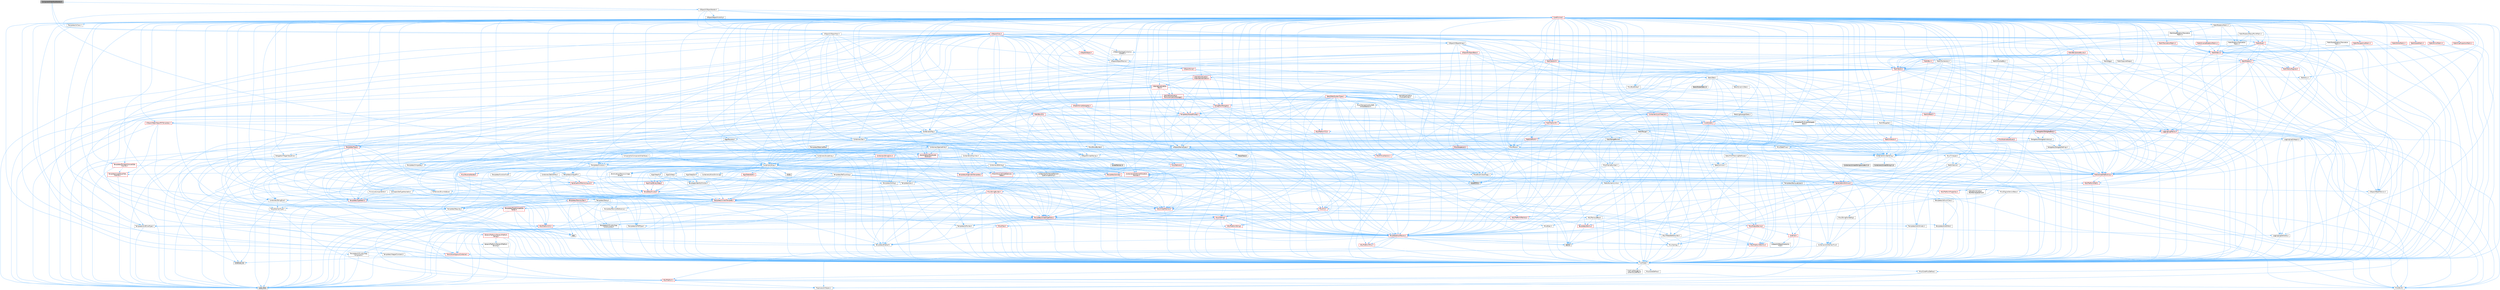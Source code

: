 digraph "ComponentInterfaceIterator.h"
{
 // INTERACTIVE_SVG=YES
 // LATEX_PDF_SIZE
  bgcolor="transparent";
  edge [fontname=Helvetica,fontsize=10,labelfontname=Helvetica,labelfontsize=10];
  node [fontname=Helvetica,fontsize=10,shape=box,height=0.2,width=0.4];
  Node1 [id="Node000001",label="ComponentInterfaceIterator.h",height=0.2,width=0.4,color="gray40", fillcolor="grey60", style="filled", fontcolor="black",tooltip=" "];
  Node1 -> Node2 [id="edge1_Node000001_Node000002",color="steelblue1",style="solid",tooltip=" "];
  Node2 [id="Node000002",label="Components/ComponentInterfaces.h",height=0.2,width=0.4,color="grey40", fillcolor="white", style="filled",URL="$d2/d8f/ComponentInterfaces_8h.html",tooltip=" "];
  Node2 -> Node3 [id="edge2_Node000002_Node000003",color="steelblue1",style="solid",tooltip=" "];
  Node3 [id="Node000003",label="Containers/Array.h",height=0.2,width=0.4,color="grey40", fillcolor="white", style="filled",URL="$df/dd0/Array_8h.html",tooltip=" "];
  Node3 -> Node4 [id="edge3_Node000003_Node000004",color="steelblue1",style="solid",tooltip=" "];
  Node4 [id="Node000004",label="CoreTypes.h",height=0.2,width=0.4,color="grey40", fillcolor="white", style="filled",URL="$dc/dec/CoreTypes_8h.html",tooltip=" "];
  Node4 -> Node5 [id="edge4_Node000004_Node000005",color="steelblue1",style="solid",tooltip=" "];
  Node5 [id="Node000005",label="HAL/Platform.h",height=0.2,width=0.4,color="red", fillcolor="#FFF0F0", style="filled",URL="$d9/dd0/Platform_8h.html",tooltip=" "];
  Node5 -> Node6 [id="edge5_Node000005_Node000006",color="steelblue1",style="solid",tooltip=" "];
  Node6 [id="Node000006",label="Misc/Build.h",height=0.2,width=0.4,color="grey40", fillcolor="white", style="filled",URL="$d3/dbb/Build_8h.html",tooltip=" "];
  Node5 -> Node8 [id="edge6_Node000005_Node000008",color="steelblue1",style="solid",tooltip=" "];
  Node8 [id="Node000008",label="type_traits",height=0.2,width=0.4,color="grey60", fillcolor="#E0E0E0", style="filled",tooltip=" "];
  Node5 -> Node9 [id="edge7_Node000005_Node000009",color="steelblue1",style="solid",tooltip=" "];
  Node9 [id="Node000009",label="PreprocessorHelpers.h",height=0.2,width=0.4,color="grey40", fillcolor="white", style="filled",URL="$db/ddb/PreprocessorHelpers_8h.html",tooltip=" "];
  Node4 -> Node15 [id="edge8_Node000004_Node000015",color="steelblue1",style="solid",tooltip=" "];
  Node15 [id="Node000015",label="ProfilingDebugging\l/UMemoryDefines.h",height=0.2,width=0.4,color="grey40", fillcolor="white", style="filled",URL="$d2/da2/UMemoryDefines_8h.html",tooltip=" "];
  Node4 -> Node16 [id="edge9_Node000004_Node000016",color="steelblue1",style="solid",tooltip=" "];
  Node16 [id="Node000016",label="Misc/CoreMiscDefines.h",height=0.2,width=0.4,color="grey40", fillcolor="white", style="filled",URL="$da/d38/CoreMiscDefines_8h.html",tooltip=" "];
  Node16 -> Node5 [id="edge10_Node000016_Node000005",color="steelblue1",style="solid",tooltip=" "];
  Node16 -> Node9 [id="edge11_Node000016_Node000009",color="steelblue1",style="solid",tooltip=" "];
  Node4 -> Node17 [id="edge12_Node000004_Node000017",color="steelblue1",style="solid",tooltip=" "];
  Node17 [id="Node000017",label="Misc/CoreDefines.h",height=0.2,width=0.4,color="grey40", fillcolor="white", style="filled",URL="$d3/dd2/CoreDefines_8h.html",tooltip=" "];
  Node3 -> Node18 [id="edge13_Node000003_Node000018",color="steelblue1",style="solid",tooltip=" "];
  Node18 [id="Node000018",label="Misc/AssertionMacros.h",height=0.2,width=0.4,color="red", fillcolor="#FFF0F0", style="filled",URL="$d0/dfa/AssertionMacros_8h.html",tooltip=" "];
  Node18 -> Node4 [id="edge14_Node000018_Node000004",color="steelblue1",style="solid",tooltip=" "];
  Node18 -> Node5 [id="edge15_Node000018_Node000005",color="steelblue1",style="solid",tooltip=" "];
  Node18 -> Node19 [id="edge16_Node000018_Node000019",color="steelblue1",style="solid",tooltip=" "];
  Node19 [id="Node000019",label="HAL/PlatformMisc.h",height=0.2,width=0.4,color="red", fillcolor="#FFF0F0", style="filled",URL="$d0/df5/PlatformMisc_8h.html",tooltip=" "];
  Node19 -> Node4 [id="edge17_Node000019_Node000004",color="steelblue1",style="solid",tooltip=" "];
  Node18 -> Node9 [id="edge18_Node000018_Node000009",color="steelblue1",style="solid",tooltip=" "];
  Node18 -> Node55 [id="edge19_Node000018_Node000055",color="steelblue1",style="solid",tooltip=" "];
  Node55 [id="Node000055",label="Templates/EnableIf.h",height=0.2,width=0.4,color="grey40", fillcolor="white", style="filled",URL="$d7/d60/EnableIf_8h.html",tooltip=" "];
  Node55 -> Node4 [id="edge20_Node000055_Node000004",color="steelblue1",style="solid",tooltip=" "];
  Node18 -> Node61 [id="edge21_Node000018_Node000061",color="steelblue1",style="solid",tooltip=" "];
  Node61 [id="Node000061",label="Misc/VarArgs.h",height=0.2,width=0.4,color="grey40", fillcolor="white", style="filled",URL="$d5/d6f/VarArgs_8h.html",tooltip=" "];
  Node61 -> Node4 [id="edge22_Node000061_Node000004",color="steelblue1",style="solid",tooltip=" "];
  Node18 -> Node68 [id="edge23_Node000018_Node000068",color="steelblue1",style="solid",tooltip=" "];
  Node68 [id="Node000068",label="atomic",height=0.2,width=0.4,color="grey60", fillcolor="#E0E0E0", style="filled",tooltip=" "];
  Node3 -> Node69 [id="edge24_Node000003_Node000069",color="steelblue1",style="solid",tooltip=" "];
  Node69 [id="Node000069",label="Misc/IntrusiveUnsetOptional\lState.h",height=0.2,width=0.4,color="red", fillcolor="#FFF0F0", style="filled",URL="$d2/d0a/IntrusiveUnsetOptionalState_8h.html",tooltip=" "];
  Node3 -> Node71 [id="edge25_Node000003_Node000071",color="steelblue1",style="solid",tooltip=" "];
  Node71 [id="Node000071",label="Misc/ReverseIterate.h",height=0.2,width=0.4,color="red", fillcolor="#FFF0F0", style="filled",URL="$db/de3/ReverseIterate_8h.html",tooltip=" "];
  Node71 -> Node5 [id="edge26_Node000071_Node000005",color="steelblue1",style="solid",tooltip=" "];
  Node3 -> Node73 [id="edge27_Node000003_Node000073",color="steelblue1",style="solid",tooltip=" "];
  Node73 [id="Node000073",label="HAL/UnrealMemory.h",height=0.2,width=0.4,color="red", fillcolor="#FFF0F0", style="filled",URL="$d9/d96/UnrealMemory_8h.html",tooltip=" "];
  Node73 -> Node4 [id="edge28_Node000073_Node000004",color="steelblue1",style="solid",tooltip=" "];
  Node73 -> Node77 [id="edge29_Node000073_Node000077",color="steelblue1",style="solid",tooltip=" "];
  Node77 [id="Node000077",label="HAL/MemoryBase.h",height=0.2,width=0.4,color="grey40", fillcolor="white", style="filled",URL="$d6/d9f/MemoryBase_8h.html",tooltip=" "];
  Node77 -> Node4 [id="edge30_Node000077_Node000004",color="steelblue1",style="solid",tooltip=" "];
  Node77 -> Node48 [id="edge31_Node000077_Node000048",color="steelblue1",style="solid",tooltip=" "];
  Node48 [id="Node000048",label="HAL/PlatformAtomics.h",height=0.2,width=0.4,color="red", fillcolor="#FFF0F0", style="filled",URL="$d3/d36/PlatformAtomics_8h.html",tooltip=" "];
  Node48 -> Node4 [id="edge32_Node000048_Node000004",color="steelblue1",style="solid",tooltip=" "];
  Node77 -> Node31 [id="edge33_Node000077_Node000031",color="steelblue1",style="solid",tooltip=" "];
  Node31 [id="Node000031",label="HAL/PlatformCrt.h",height=0.2,width=0.4,color="red", fillcolor="#FFF0F0", style="filled",URL="$d8/d75/PlatformCrt_8h.html",tooltip=" "];
  Node31 -> Node32 [id="edge34_Node000031_Node000032",color="steelblue1",style="solid",tooltip=" "];
  Node32 [id="Node000032",label="new",height=0.2,width=0.4,color="grey60", fillcolor="#E0E0E0", style="filled",tooltip=" "];
  Node77 -> Node78 [id="edge35_Node000077_Node000078",color="steelblue1",style="solid",tooltip=" "];
  Node78 [id="Node000078",label="Misc/Exec.h",height=0.2,width=0.4,color="grey40", fillcolor="white", style="filled",URL="$de/ddb/Exec_8h.html",tooltip=" "];
  Node78 -> Node4 [id="edge36_Node000078_Node000004",color="steelblue1",style="solid",tooltip=" "];
  Node78 -> Node18 [id="edge37_Node000078_Node000018",color="steelblue1",style="solid",tooltip=" "];
  Node77 -> Node79 [id="edge38_Node000077_Node000079",color="steelblue1",style="solid",tooltip=" "];
  Node79 [id="Node000079",label="Misc/OutputDevice.h",height=0.2,width=0.4,color="red", fillcolor="#FFF0F0", style="filled",URL="$d7/d32/OutputDevice_8h.html",tooltip=" "];
  Node79 -> Node26 [id="edge39_Node000079_Node000026",color="steelblue1",style="solid",tooltip=" "];
  Node26 [id="Node000026",label="CoreFwd.h",height=0.2,width=0.4,color="red", fillcolor="#FFF0F0", style="filled",URL="$d1/d1e/CoreFwd_8h.html",tooltip=" "];
  Node26 -> Node4 [id="edge40_Node000026_Node000004",color="steelblue1",style="solid",tooltip=" "];
  Node26 -> Node27 [id="edge41_Node000026_Node000027",color="steelblue1",style="solid",tooltip=" "];
  Node27 [id="Node000027",label="Containers/ContainersFwd.h",height=0.2,width=0.4,color="grey40", fillcolor="white", style="filled",URL="$d4/d0a/ContainersFwd_8h.html",tooltip=" "];
  Node27 -> Node5 [id="edge42_Node000027_Node000005",color="steelblue1",style="solid",tooltip=" "];
  Node27 -> Node4 [id="edge43_Node000027_Node000004",color="steelblue1",style="solid",tooltip=" "];
  Node27 -> Node24 [id="edge44_Node000027_Node000024",color="steelblue1",style="solid",tooltip=" "];
  Node24 [id="Node000024",label="Traits/IsContiguousContainer.h",height=0.2,width=0.4,color="red", fillcolor="#FFF0F0", style="filled",URL="$d5/d3c/IsContiguousContainer_8h.html",tooltip=" "];
  Node24 -> Node4 [id="edge45_Node000024_Node000004",color="steelblue1",style="solid",tooltip=" "];
  Node24 -> Node23 [id="edge46_Node000024_Node000023",color="steelblue1",style="solid",tooltip=" "];
  Node23 [id="Node000023",label="initializer_list",height=0.2,width=0.4,color="grey60", fillcolor="#E0E0E0", style="filled",tooltip=" "];
  Node26 -> Node29 [id="edge47_Node000026_Node000029",color="steelblue1",style="solid",tooltip=" "];
  Node29 [id="Node000029",label="UObject/UObjectHierarchy\lFwd.h",height=0.2,width=0.4,color="grey40", fillcolor="white", style="filled",URL="$d3/d13/UObjectHierarchyFwd_8h.html",tooltip=" "];
  Node79 -> Node4 [id="edge48_Node000079_Node000004",color="steelblue1",style="solid",tooltip=" "];
  Node79 -> Node80 [id="edge49_Node000079_Node000080",color="steelblue1",style="solid",tooltip=" "];
  Node80 [id="Node000080",label="Logging/LogVerbosity.h",height=0.2,width=0.4,color="grey40", fillcolor="white", style="filled",URL="$d2/d8f/LogVerbosity_8h.html",tooltip=" "];
  Node80 -> Node4 [id="edge50_Node000080_Node000004",color="steelblue1",style="solid",tooltip=" "];
  Node79 -> Node61 [id="edge51_Node000079_Node000061",color="steelblue1",style="solid",tooltip=" "];
  Node77 -> Node81 [id="edge52_Node000077_Node000081",color="steelblue1",style="solid",tooltip=" "];
  Node81 [id="Node000081",label="Templates/Atomic.h",height=0.2,width=0.4,color="red", fillcolor="#FFF0F0", style="filled",URL="$d3/d91/Atomic_8h.html",tooltip=" "];
  Node81 -> Node82 [id="edge53_Node000081_Node000082",color="steelblue1",style="solid",tooltip=" "];
  Node82 [id="Node000082",label="HAL/ThreadSafeCounter.h",height=0.2,width=0.4,color="grey40", fillcolor="white", style="filled",URL="$dc/dc9/ThreadSafeCounter_8h.html",tooltip=" "];
  Node82 -> Node4 [id="edge54_Node000082_Node000004",color="steelblue1",style="solid",tooltip=" "];
  Node82 -> Node48 [id="edge55_Node000082_Node000048",color="steelblue1",style="solid",tooltip=" "];
  Node81 -> Node68 [id="edge56_Node000081_Node000068",color="steelblue1",style="solid",tooltip=" "];
  Node73 -> Node90 [id="edge57_Node000073_Node000090",color="steelblue1",style="solid",tooltip=" "];
  Node90 [id="Node000090",label="HAL/PlatformMemory.h",height=0.2,width=0.4,color="red", fillcolor="#FFF0F0", style="filled",URL="$de/d68/PlatformMemory_8h.html",tooltip=" "];
  Node90 -> Node4 [id="edge58_Node000090_Node000004",color="steelblue1",style="solid",tooltip=" "];
  Node73 -> Node93 [id="edge59_Node000073_Node000093",color="steelblue1",style="solid",tooltip=" "];
  Node93 [id="Node000093",label="Templates/IsPointer.h",height=0.2,width=0.4,color="grey40", fillcolor="white", style="filled",URL="$d7/d05/IsPointer_8h.html",tooltip=" "];
  Node93 -> Node4 [id="edge60_Node000093_Node000004",color="steelblue1",style="solid",tooltip=" "];
  Node3 -> Node94 [id="edge61_Node000003_Node000094",color="steelblue1",style="solid",tooltip=" "];
  Node94 [id="Node000094",label="Templates/UnrealTypeTraits.h",height=0.2,width=0.4,color="red", fillcolor="#FFF0F0", style="filled",URL="$d2/d2d/UnrealTypeTraits_8h.html",tooltip=" "];
  Node94 -> Node4 [id="edge62_Node000094_Node000004",color="steelblue1",style="solid",tooltip=" "];
  Node94 -> Node93 [id="edge63_Node000094_Node000093",color="steelblue1",style="solid",tooltip=" "];
  Node94 -> Node18 [id="edge64_Node000094_Node000018",color="steelblue1",style="solid",tooltip=" "];
  Node94 -> Node86 [id="edge65_Node000094_Node000086",color="steelblue1",style="solid",tooltip=" "];
  Node86 [id="Node000086",label="Templates/AndOrNot.h",height=0.2,width=0.4,color="grey40", fillcolor="white", style="filled",URL="$db/d0a/AndOrNot_8h.html",tooltip=" "];
  Node86 -> Node4 [id="edge66_Node000086_Node000004",color="steelblue1",style="solid",tooltip=" "];
  Node94 -> Node55 [id="edge67_Node000094_Node000055",color="steelblue1",style="solid",tooltip=" "];
  Node94 -> Node95 [id="edge68_Node000094_Node000095",color="steelblue1",style="solid",tooltip=" "];
  Node95 [id="Node000095",label="Templates/IsArithmetic.h",height=0.2,width=0.4,color="grey40", fillcolor="white", style="filled",URL="$d2/d5d/IsArithmetic_8h.html",tooltip=" "];
  Node95 -> Node4 [id="edge69_Node000095_Node000004",color="steelblue1",style="solid",tooltip=" "];
  Node94 -> Node97 [id="edge70_Node000094_Node000097",color="steelblue1",style="solid",tooltip=" "];
  Node97 [id="Node000097",label="Templates/IsPODType.h",height=0.2,width=0.4,color="grey40", fillcolor="white", style="filled",URL="$d7/db1/IsPODType_8h.html",tooltip=" "];
  Node97 -> Node4 [id="edge71_Node000097_Node000004",color="steelblue1",style="solid",tooltip=" "];
  Node94 -> Node98 [id="edge72_Node000094_Node000098",color="steelblue1",style="solid",tooltip=" "];
  Node98 [id="Node000098",label="Templates/IsUECoreType.h",height=0.2,width=0.4,color="grey40", fillcolor="white", style="filled",URL="$d1/db8/IsUECoreType_8h.html",tooltip=" "];
  Node98 -> Node4 [id="edge73_Node000098_Node000004",color="steelblue1",style="solid",tooltip=" "];
  Node98 -> Node8 [id="edge74_Node000098_Node000008",color="steelblue1",style="solid",tooltip=" "];
  Node94 -> Node87 [id="edge75_Node000094_Node000087",color="steelblue1",style="solid",tooltip=" "];
  Node87 [id="Node000087",label="Templates/IsTriviallyCopy\lConstructible.h",height=0.2,width=0.4,color="grey40", fillcolor="white", style="filled",URL="$d3/d78/IsTriviallyCopyConstructible_8h.html",tooltip=" "];
  Node87 -> Node4 [id="edge76_Node000087_Node000004",color="steelblue1",style="solid",tooltip=" "];
  Node87 -> Node8 [id="edge77_Node000087_Node000008",color="steelblue1",style="solid",tooltip=" "];
  Node3 -> Node99 [id="edge78_Node000003_Node000099",color="steelblue1",style="solid",tooltip=" "];
  Node99 [id="Node000099",label="Templates/UnrealTemplate.h",height=0.2,width=0.4,color="red", fillcolor="#FFF0F0", style="filled",URL="$d4/d24/UnrealTemplate_8h.html",tooltip=" "];
  Node99 -> Node4 [id="edge79_Node000099_Node000004",color="steelblue1",style="solid",tooltip=" "];
  Node99 -> Node93 [id="edge80_Node000099_Node000093",color="steelblue1",style="solid",tooltip=" "];
  Node99 -> Node73 [id="edge81_Node000099_Node000073",color="steelblue1",style="solid",tooltip=" "];
  Node99 -> Node94 [id="edge82_Node000099_Node000094",color="steelblue1",style="solid",tooltip=" "];
  Node99 -> Node102 [id="edge83_Node000099_Node000102",color="steelblue1",style="solid",tooltip=" "];
  Node102 [id="Node000102",label="Templates/RemoveReference.h",height=0.2,width=0.4,color="grey40", fillcolor="white", style="filled",URL="$da/dbe/RemoveReference_8h.html",tooltip=" "];
  Node102 -> Node4 [id="edge84_Node000102_Node000004",color="steelblue1",style="solid",tooltip=" "];
  Node99 -> Node63 [id="edge85_Node000099_Node000063",color="steelblue1",style="solid",tooltip=" "];
  Node63 [id="Node000063",label="Templates/Requires.h",height=0.2,width=0.4,color="grey40", fillcolor="white", style="filled",URL="$dc/d96/Requires_8h.html",tooltip=" "];
  Node63 -> Node55 [id="edge86_Node000063_Node000055",color="steelblue1",style="solid",tooltip=" "];
  Node63 -> Node8 [id="edge87_Node000063_Node000008",color="steelblue1",style="solid",tooltip=" "];
  Node99 -> Node103 [id="edge88_Node000099_Node000103",color="steelblue1",style="solid",tooltip=" "];
  Node103 [id="Node000103",label="Templates/TypeCompatible\lBytes.h",height=0.2,width=0.4,color="red", fillcolor="#FFF0F0", style="filled",URL="$df/d0a/TypeCompatibleBytes_8h.html",tooltip=" "];
  Node103 -> Node4 [id="edge89_Node000103_Node000004",color="steelblue1",style="solid",tooltip=" "];
  Node103 -> Node32 [id="edge90_Node000103_Node000032",color="steelblue1",style="solid",tooltip=" "];
  Node103 -> Node8 [id="edge91_Node000103_Node000008",color="steelblue1",style="solid",tooltip=" "];
  Node99 -> Node24 [id="edge92_Node000099_Node000024",color="steelblue1",style="solid",tooltip=" "];
  Node99 -> Node8 [id="edge93_Node000099_Node000008",color="steelblue1",style="solid",tooltip=" "];
  Node3 -> Node105 [id="edge94_Node000003_Node000105",color="steelblue1",style="solid",tooltip=" "];
  Node105 [id="Node000105",label="Containers/AllowShrinking.h",height=0.2,width=0.4,color="grey40", fillcolor="white", style="filled",URL="$d7/d1a/AllowShrinking_8h.html",tooltip=" "];
  Node105 -> Node4 [id="edge95_Node000105_Node000004",color="steelblue1",style="solid",tooltip=" "];
  Node3 -> Node106 [id="edge96_Node000003_Node000106",color="steelblue1",style="solid",tooltip=" "];
  Node106 [id="Node000106",label="Containers/ContainerAllocation\lPolicies.h",height=0.2,width=0.4,color="red", fillcolor="#FFF0F0", style="filled",URL="$d7/dff/ContainerAllocationPolicies_8h.html",tooltip=" "];
  Node106 -> Node4 [id="edge97_Node000106_Node000004",color="steelblue1",style="solid",tooltip=" "];
  Node106 -> Node106 [id="edge98_Node000106_Node000106",color="steelblue1",style="solid",tooltip=" "];
  Node106 -> Node108 [id="edge99_Node000106_Node000108",color="steelblue1",style="solid",tooltip=" "];
  Node108 [id="Node000108",label="HAL/PlatformMath.h",height=0.2,width=0.4,color="red", fillcolor="#FFF0F0", style="filled",URL="$dc/d53/PlatformMath_8h.html",tooltip=" "];
  Node108 -> Node4 [id="edge100_Node000108_Node000004",color="steelblue1",style="solid",tooltip=" "];
  Node106 -> Node73 [id="edge101_Node000106_Node000073",color="steelblue1",style="solid",tooltip=" "];
  Node106 -> Node41 [id="edge102_Node000106_Node000041",color="steelblue1",style="solid",tooltip=" "];
  Node41 [id="Node000041",label="Math/NumericLimits.h",height=0.2,width=0.4,color="grey40", fillcolor="white", style="filled",URL="$df/d1b/NumericLimits_8h.html",tooltip=" "];
  Node41 -> Node4 [id="edge103_Node000041_Node000004",color="steelblue1",style="solid",tooltip=" "];
  Node106 -> Node18 [id="edge104_Node000106_Node000018",color="steelblue1",style="solid",tooltip=" "];
  Node106 -> Node117 [id="edge105_Node000106_Node000117",color="steelblue1",style="solid",tooltip=" "];
  Node117 [id="Node000117",label="Templates/MemoryOps.h",height=0.2,width=0.4,color="red", fillcolor="#FFF0F0", style="filled",URL="$db/dea/MemoryOps_8h.html",tooltip=" "];
  Node117 -> Node4 [id="edge106_Node000117_Node000004",color="steelblue1",style="solid",tooltip=" "];
  Node117 -> Node73 [id="edge107_Node000117_Node000073",color="steelblue1",style="solid",tooltip=" "];
  Node117 -> Node88 [id="edge108_Node000117_Node000088",color="steelblue1",style="solid",tooltip=" "];
  Node88 [id="Node000088",label="Templates/IsTriviallyCopy\lAssignable.h",height=0.2,width=0.4,color="grey40", fillcolor="white", style="filled",URL="$d2/df2/IsTriviallyCopyAssignable_8h.html",tooltip=" "];
  Node88 -> Node4 [id="edge109_Node000088_Node000004",color="steelblue1",style="solid",tooltip=" "];
  Node88 -> Node8 [id="edge110_Node000088_Node000008",color="steelblue1",style="solid",tooltip=" "];
  Node117 -> Node87 [id="edge111_Node000117_Node000087",color="steelblue1",style="solid",tooltip=" "];
  Node117 -> Node63 [id="edge112_Node000117_Node000063",color="steelblue1",style="solid",tooltip=" "];
  Node117 -> Node94 [id="edge113_Node000117_Node000094",color="steelblue1",style="solid",tooltip=" "];
  Node117 -> Node32 [id="edge114_Node000117_Node000032",color="steelblue1",style="solid",tooltip=" "];
  Node117 -> Node8 [id="edge115_Node000117_Node000008",color="steelblue1",style="solid",tooltip=" "];
  Node106 -> Node103 [id="edge116_Node000106_Node000103",color="steelblue1",style="solid",tooltip=" "];
  Node106 -> Node8 [id="edge117_Node000106_Node000008",color="steelblue1",style="solid",tooltip=" "];
  Node3 -> Node118 [id="edge118_Node000003_Node000118",color="steelblue1",style="solid",tooltip=" "];
  Node118 [id="Node000118",label="Containers/ContainerElement\lTypeCompatibility.h",height=0.2,width=0.4,color="grey40", fillcolor="white", style="filled",URL="$df/ddf/ContainerElementTypeCompatibility_8h.html",tooltip=" "];
  Node118 -> Node4 [id="edge119_Node000118_Node000004",color="steelblue1",style="solid",tooltip=" "];
  Node118 -> Node94 [id="edge120_Node000118_Node000094",color="steelblue1",style="solid",tooltip=" "];
  Node3 -> Node119 [id="edge121_Node000003_Node000119",color="steelblue1",style="solid",tooltip=" "];
  Node119 [id="Node000119",label="Serialization/Archive.h",height=0.2,width=0.4,color="red", fillcolor="#FFF0F0", style="filled",URL="$d7/d3b/Archive_8h.html",tooltip=" "];
  Node119 -> Node26 [id="edge122_Node000119_Node000026",color="steelblue1",style="solid",tooltip=" "];
  Node119 -> Node4 [id="edge123_Node000119_Node000004",color="steelblue1",style="solid",tooltip=" "];
  Node119 -> Node120 [id="edge124_Node000119_Node000120",color="steelblue1",style="solid",tooltip=" "];
  Node120 [id="Node000120",label="HAL/PlatformProperties.h",height=0.2,width=0.4,color="red", fillcolor="#FFF0F0", style="filled",URL="$d9/db0/PlatformProperties_8h.html",tooltip=" "];
  Node120 -> Node4 [id="edge125_Node000120_Node000004",color="steelblue1",style="solid",tooltip=" "];
  Node119 -> Node123 [id="edge126_Node000119_Node000123",color="steelblue1",style="solid",tooltip=" "];
  Node123 [id="Node000123",label="Internationalization\l/TextNamespaceFwd.h",height=0.2,width=0.4,color="grey40", fillcolor="white", style="filled",URL="$d8/d97/TextNamespaceFwd_8h.html",tooltip=" "];
  Node123 -> Node4 [id="edge127_Node000123_Node000004",color="steelblue1",style="solid",tooltip=" "];
  Node119 -> Node18 [id="edge128_Node000119_Node000018",color="steelblue1",style="solid",tooltip=" "];
  Node119 -> Node6 [id="edge129_Node000119_Node000006",color="steelblue1",style="solid",tooltip=" "];
  Node119 -> Node124 [id="edge130_Node000119_Node000124",color="steelblue1",style="solid",tooltip=" "];
  Node124 [id="Node000124",label="Misc/EngineVersionBase.h",height=0.2,width=0.4,color="grey40", fillcolor="white", style="filled",URL="$d5/d2b/EngineVersionBase_8h.html",tooltip=" "];
  Node124 -> Node4 [id="edge131_Node000124_Node000004",color="steelblue1",style="solid",tooltip=" "];
  Node119 -> Node61 [id="edge132_Node000119_Node000061",color="steelblue1",style="solid",tooltip=" "];
  Node119 -> Node55 [id="edge133_Node000119_Node000055",color="steelblue1",style="solid",tooltip=" "];
  Node119 -> Node127 [id="edge134_Node000119_Node000127",color="steelblue1",style="solid",tooltip=" "];
  Node127 [id="Node000127",label="Templates/IsEnumClass.h",height=0.2,width=0.4,color="grey40", fillcolor="white", style="filled",URL="$d7/d15/IsEnumClass_8h.html",tooltip=" "];
  Node127 -> Node4 [id="edge135_Node000127_Node000004",color="steelblue1",style="solid",tooltip=" "];
  Node127 -> Node86 [id="edge136_Node000127_Node000086",color="steelblue1",style="solid",tooltip=" "];
  Node119 -> Node99 [id="edge137_Node000119_Node000099",color="steelblue1",style="solid",tooltip=" "];
  Node119 -> Node128 [id="edge138_Node000119_Node000128",color="steelblue1",style="solid",tooltip=" "];
  Node128 [id="Node000128",label="UObject/ObjectVersion.h",height=0.2,width=0.4,color="grey40", fillcolor="white", style="filled",URL="$da/d63/ObjectVersion_8h.html",tooltip=" "];
  Node128 -> Node4 [id="edge139_Node000128_Node000004",color="steelblue1",style="solid",tooltip=" "];
  Node3 -> Node129 [id="edge140_Node000003_Node000129",color="steelblue1",style="solid",tooltip=" "];
  Node129 [id="Node000129",label="Serialization/MemoryImage\lWriter.h",height=0.2,width=0.4,color="grey40", fillcolor="white", style="filled",URL="$d0/d08/MemoryImageWriter_8h.html",tooltip=" "];
  Node129 -> Node4 [id="edge141_Node000129_Node000004",color="steelblue1",style="solid",tooltip=" "];
  Node129 -> Node130 [id="edge142_Node000129_Node000130",color="steelblue1",style="solid",tooltip=" "];
  Node130 [id="Node000130",label="Serialization/MemoryLayout.h",height=0.2,width=0.4,color="red", fillcolor="#FFF0F0", style="filled",URL="$d7/d66/MemoryLayout_8h.html",tooltip=" "];
  Node130 -> Node133 [id="edge143_Node000130_Node000133",color="steelblue1",style="solid",tooltip=" "];
  Node133 [id="Node000133",label="Containers/EnumAsByte.h",height=0.2,width=0.4,color="grey40", fillcolor="white", style="filled",URL="$d6/d9a/EnumAsByte_8h.html",tooltip=" "];
  Node133 -> Node4 [id="edge144_Node000133_Node000004",color="steelblue1",style="solid",tooltip=" "];
  Node133 -> Node97 [id="edge145_Node000133_Node000097",color="steelblue1",style="solid",tooltip=" "];
  Node133 -> Node134 [id="edge146_Node000133_Node000134",color="steelblue1",style="solid",tooltip=" "];
  Node134 [id="Node000134",label="Templates/TypeHash.h",height=0.2,width=0.4,color="red", fillcolor="#FFF0F0", style="filled",URL="$d1/d62/TypeHash_8h.html",tooltip=" "];
  Node134 -> Node4 [id="edge147_Node000134_Node000004",color="steelblue1",style="solid",tooltip=" "];
  Node134 -> Node63 [id="edge148_Node000134_Node000063",color="steelblue1",style="solid",tooltip=" "];
  Node134 -> Node135 [id="edge149_Node000134_Node000135",color="steelblue1",style="solid",tooltip=" "];
  Node135 [id="Node000135",label="Misc/Crc.h",height=0.2,width=0.4,color="red", fillcolor="#FFF0F0", style="filled",URL="$d4/dd2/Crc_8h.html",tooltip=" "];
  Node135 -> Node4 [id="edge150_Node000135_Node000004",color="steelblue1",style="solid",tooltip=" "];
  Node135 -> Node75 [id="edge151_Node000135_Node000075",color="steelblue1",style="solid",tooltip=" "];
  Node75 [id="Node000075",label="HAL/PlatformString.h",height=0.2,width=0.4,color="red", fillcolor="#FFF0F0", style="filled",URL="$db/db5/PlatformString_8h.html",tooltip=" "];
  Node75 -> Node4 [id="edge152_Node000075_Node000004",color="steelblue1",style="solid",tooltip=" "];
  Node135 -> Node18 [id="edge153_Node000135_Node000018",color="steelblue1",style="solid",tooltip=" "];
  Node135 -> Node136 [id="edge154_Node000135_Node000136",color="steelblue1",style="solid",tooltip=" "];
  Node136 [id="Node000136",label="Misc/CString.h",height=0.2,width=0.4,color="red", fillcolor="#FFF0F0", style="filled",URL="$d2/d49/CString_8h.html",tooltip=" "];
  Node136 -> Node4 [id="edge155_Node000136_Node000004",color="steelblue1",style="solid",tooltip=" "];
  Node136 -> Node31 [id="edge156_Node000136_Node000031",color="steelblue1",style="solid",tooltip=" "];
  Node136 -> Node75 [id="edge157_Node000136_Node000075",color="steelblue1",style="solid",tooltip=" "];
  Node136 -> Node18 [id="edge158_Node000136_Node000018",color="steelblue1",style="solid",tooltip=" "];
  Node136 -> Node137 [id="edge159_Node000136_Node000137",color="steelblue1",style="solid",tooltip=" "];
  Node137 [id="Node000137",label="Misc/Char.h",height=0.2,width=0.4,color="red", fillcolor="#FFF0F0", style="filled",URL="$d0/d58/Char_8h.html",tooltip=" "];
  Node137 -> Node4 [id="edge160_Node000137_Node000004",color="steelblue1",style="solid",tooltip=" "];
  Node137 -> Node8 [id="edge161_Node000137_Node000008",color="steelblue1",style="solid",tooltip=" "];
  Node136 -> Node61 [id="edge162_Node000136_Node000061",color="steelblue1",style="solid",tooltip=" "];
  Node135 -> Node137 [id="edge163_Node000135_Node000137",color="steelblue1",style="solid",tooltip=" "];
  Node135 -> Node94 [id="edge164_Node000135_Node000094",color="steelblue1",style="solid",tooltip=" "];
  Node134 -> Node8 [id="edge165_Node000134_Node000008",color="steelblue1",style="solid",tooltip=" "];
  Node130 -> Node21 [id="edge166_Node000130_Node000021",color="steelblue1",style="solid",tooltip=" "];
  Node21 [id="Node000021",label="Containers/StringFwd.h",height=0.2,width=0.4,color="grey40", fillcolor="white", style="filled",URL="$df/d37/StringFwd_8h.html",tooltip=" "];
  Node21 -> Node4 [id="edge167_Node000021_Node000004",color="steelblue1",style="solid",tooltip=" "];
  Node21 -> Node22 [id="edge168_Node000021_Node000022",color="steelblue1",style="solid",tooltip=" "];
  Node22 [id="Node000022",label="Traits/ElementType.h",height=0.2,width=0.4,color="grey40", fillcolor="white", style="filled",URL="$d5/d4f/ElementType_8h.html",tooltip=" "];
  Node22 -> Node5 [id="edge169_Node000022_Node000005",color="steelblue1",style="solid",tooltip=" "];
  Node22 -> Node23 [id="edge170_Node000022_Node000023",color="steelblue1",style="solid",tooltip=" "];
  Node22 -> Node8 [id="edge171_Node000022_Node000008",color="steelblue1",style="solid",tooltip=" "];
  Node21 -> Node24 [id="edge172_Node000021_Node000024",color="steelblue1",style="solid",tooltip=" "];
  Node130 -> Node73 [id="edge173_Node000130_Node000073",color="steelblue1",style="solid",tooltip=" "];
  Node130 -> Node55 [id="edge174_Node000130_Node000055",color="steelblue1",style="solid",tooltip=" "];
  Node130 -> Node99 [id="edge175_Node000130_Node000099",color="steelblue1",style="solid",tooltip=" "];
  Node3 -> Node143 [id="edge176_Node000003_Node000143",color="steelblue1",style="solid",tooltip=" "];
  Node143 [id="Node000143",label="Algo/Heapify.h",height=0.2,width=0.4,color="grey40", fillcolor="white", style="filled",URL="$d0/d2a/Heapify_8h.html",tooltip=" "];
  Node143 -> Node144 [id="edge177_Node000143_Node000144",color="steelblue1",style="solid",tooltip=" "];
  Node144 [id="Node000144",label="Algo/Impl/BinaryHeap.h",height=0.2,width=0.4,color="red", fillcolor="#FFF0F0", style="filled",URL="$d7/da3/Algo_2Impl_2BinaryHeap_8h.html",tooltip=" "];
  Node144 -> Node145 [id="edge178_Node000144_Node000145",color="steelblue1",style="solid",tooltip=" "];
  Node145 [id="Node000145",label="Templates/Invoke.h",height=0.2,width=0.4,color="red", fillcolor="#FFF0F0", style="filled",URL="$d7/deb/Invoke_8h.html",tooltip=" "];
  Node145 -> Node4 [id="edge179_Node000145_Node000004",color="steelblue1",style="solid",tooltip=" "];
  Node145 -> Node99 [id="edge180_Node000145_Node000099",color="steelblue1",style="solid",tooltip=" "];
  Node145 -> Node8 [id="edge181_Node000145_Node000008",color="steelblue1",style="solid",tooltip=" "];
  Node144 -> Node8 [id="edge182_Node000144_Node000008",color="steelblue1",style="solid",tooltip=" "];
  Node143 -> Node149 [id="edge183_Node000143_Node000149",color="steelblue1",style="solid",tooltip=" "];
  Node149 [id="Node000149",label="Templates/IdentityFunctor.h",height=0.2,width=0.4,color="grey40", fillcolor="white", style="filled",URL="$d7/d2e/IdentityFunctor_8h.html",tooltip=" "];
  Node149 -> Node5 [id="edge184_Node000149_Node000005",color="steelblue1",style="solid",tooltip=" "];
  Node143 -> Node145 [id="edge185_Node000143_Node000145",color="steelblue1",style="solid",tooltip=" "];
  Node143 -> Node150 [id="edge186_Node000143_Node000150",color="steelblue1",style="solid",tooltip=" "];
  Node150 [id="Node000150",label="Templates/Less.h",height=0.2,width=0.4,color="grey40", fillcolor="white", style="filled",URL="$de/dc8/Less_8h.html",tooltip=" "];
  Node150 -> Node4 [id="edge187_Node000150_Node000004",color="steelblue1",style="solid",tooltip=" "];
  Node150 -> Node99 [id="edge188_Node000150_Node000099",color="steelblue1",style="solid",tooltip=" "];
  Node143 -> Node99 [id="edge189_Node000143_Node000099",color="steelblue1",style="solid",tooltip=" "];
  Node3 -> Node151 [id="edge190_Node000003_Node000151",color="steelblue1",style="solid",tooltip=" "];
  Node151 [id="Node000151",label="Algo/HeapSort.h",height=0.2,width=0.4,color="grey40", fillcolor="white", style="filled",URL="$d3/d92/HeapSort_8h.html",tooltip=" "];
  Node151 -> Node144 [id="edge191_Node000151_Node000144",color="steelblue1",style="solid",tooltip=" "];
  Node151 -> Node149 [id="edge192_Node000151_Node000149",color="steelblue1",style="solid",tooltip=" "];
  Node151 -> Node150 [id="edge193_Node000151_Node000150",color="steelblue1",style="solid",tooltip=" "];
  Node151 -> Node99 [id="edge194_Node000151_Node000099",color="steelblue1",style="solid",tooltip=" "];
  Node3 -> Node152 [id="edge195_Node000003_Node000152",color="steelblue1",style="solid",tooltip=" "];
  Node152 [id="Node000152",label="Algo/IsHeap.h",height=0.2,width=0.4,color="grey40", fillcolor="white", style="filled",URL="$de/d32/IsHeap_8h.html",tooltip=" "];
  Node152 -> Node144 [id="edge196_Node000152_Node000144",color="steelblue1",style="solid",tooltip=" "];
  Node152 -> Node149 [id="edge197_Node000152_Node000149",color="steelblue1",style="solid",tooltip=" "];
  Node152 -> Node145 [id="edge198_Node000152_Node000145",color="steelblue1",style="solid",tooltip=" "];
  Node152 -> Node150 [id="edge199_Node000152_Node000150",color="steelblue1",style="solid",tooltip=" "];
  Node152 -> Node99 [id="edge200_Node000152_Node000099",color="steelblue1",style="solid",tooltip=" "];
  Node3 -> Node144 [id="edge201_Node000003_Node000144",color="steelblue1",style="solid",tooltip=" "];
  Node3 -> Node153 [id="edge202_Node000003_Node000153",color="steelblue1",style="solid",tooltip=" "];
  Node153 [id="Node000153",label="Algo/StableSort.h",height=0.2,width=0.4,color="red", fillcolor="#FFF0F0", style="filled",URL="$d7/d3c/StableSort_8h.html",tooltip=" "];
  Node153 -> Node149 [id="edge203_Node000153_Node000149",color="steelblue1",style="solid",tooltip=" "];
  Node153 -> Node145 [id="edge204_Node000153_Node000145",color="steelblue1",style="solid",tooltip=" "];
  Node153 -> Node150 [id="edge205_Node000153_Node000150",color="steelblue1",style="solid",tooltip=" "];
  Node153 -> Node99 [id="edge206_Node000153_Node000099",color="steelblue1",style="solid",tooltip=" "];
  Node3 -> Node156 [id="edge207_Node000003_Node000156",color="steelblue1",style="solid",tooltip=" "];
  Node156 [id="Node000156",label="Concepts/GetTypeHashable.h",height=0.2,width=0.4,color="grey40", fillcolor="white", style="filled",URL="$d3/da2/GetTypeHashable_8h.html",tooltip=" "];
  Node156 -> Node4 [id="edge208_Node000156_Node000004",color="steelblue1",style="solid",tooltip=" "];
  Node156 -> Node134 [id="edge209_Node000156_Node000134",color="steelblue1",style="solid",tooltip=" "];
  Node3 -> Node149 [id="edge210_Node000003_Node000149",color="steelblue1",style="solid",tooltip=" "];
  Node3 -> Node145 [id="edge211_Node000003_Node000145",color="steelblue1",style="solid",tooltip=" "];
  Node3 -> Node150 [id="edge212_Node000003_Node000150",color="steelblue1",style="solid",tooltip=" "];
  Node3 -> Node157 [id="edge213_Node000003_Node000157",color="steelblue1",style="solid",tooltip=" "];
  Node157 [id="Node000157",label="Templates/LosesQualifiers\lFromTo.h",height=0.2,width=0.4,color="red", fillcolor="#FFF0F0", style="filled",URL="$d2/db3/LosesQualifiersFromTo_8h.html",tooltip=" "];
  Node157 -> Node8 [id="edge214_Node000157_Node000008",color="steelblue1",style="solid",tooltip=" "];
  Node3 -> Node63 [id="edge215_Node000003_Node000063",color="steelblue1",style="solid",tooltip=" "];
  Node3 -> Node158 [id="edge216_Node000003_Node000158",color="steelblue1",style="solid",tooltip=" "];
  Node158 [id="Node000158",label="Templates/Sorting.h",height=0.2,width=0.4,color="red", fillcolor="#FFF0F0", style="filled",URL="$d3/d9e/Sorting_8h.html",tooltip=" "];
  Node158 -> Node4 [id="edge217_Node000158_Node000004",color="steelblue1",style="solid",tooltip=" "];
  Node158 -> Node108 [id="edge218_Node000158_Node000108",color="steelblue1",style="solid",tooltip=" "];
  Node158 -> Node150 [id="edge219_Node000158_Node000150",color="steelblue1",style="solid",tooltip=" "];
  Node3 -> Node162 [id="edge220_Node000003_Node000162",color="steelblue1",style="solid",tooltip=" "];
  Node162 [id="Node000162",label="Templates/AlignmentTemplates.h",height=0.2,width=0.4,color="red", fillcolor="#FFF0F0", style="filled",URL="$dd/d32/AlignmentTemplates_8h.html",tooltip=" "];
  Node162 -> Node4 [id="edge221_Node000162_Node000004",color="steelblue1",style="solid",tooltip=" "];
  Node162 -> Node93 [id="edge222_Node000162_Node000093",color="steelblue1",style="solid",tooltip=" "];
  Node3 -> Node22 [id="edge223_Node000003_Node000022",color="steelblue1",style="solid",tooltip=" "];
  Node3 -> Node114 [id="edge224_Node000003_Node000114",color="steelblue1",style="solid",tooltip=" "];
  Node114 [id="Node000114",label="limits",height=0.2,width=0.4,color="grey60", fillcolor="#E0E0E0", style="filled",tooltip=" "];
  Node3 -> Node8 [id="edge225_Node000003_Node000008",color="steelblue1",style="solid",tooltip=" "];
  Node2 -> Node163 [id="edge226_Node000002_Node000163",color="steelblue1",style="solid",tooltip=" "];
  Node163 [id="Node000163",label="PrimitiveComponentId.h",height=0.2,width=0.4,color="grey40", fillcolor="white", style="filled",URL="$d6/de7/PrimitiveComponentId_8h.html",tooltip=" "];
  Node163 -> Node134 [id="edge227_Node000163_Node000134",color="steelblue1",style="solid",tooltip=" "];
  Node2 -> Node164 [id="edge228_Node000002_Node000164",color="steelblue1",style="solid",tooltip=" "];
  Node164 [id="Node000164",label="Templates/RefCounting.h",height=0.2,width=0.4,color="grey40", fillcolor="white", style="filled",URL="$d4/d7e/RefCounting_8h.html",tooltip=" "];
  Node164 -> Node4 [id="edge229_Node000164_Node000004",color="steelblue1",style="solid",tooltip=" "];
  Node164 -> Node165 [id="edge230_Node000164_Node000165",color="steelblue1",style="solid",tooltip=" "];
  Node165 [id="Node000165",label="AutoRTFM.h",height=0.2,width=0.4,color="grey60", fillcolor="#E0E0E0", style="filled",tooltip=" "];
  Node164 -> Node48 [id="edge231_Node000164_Node000048",color="steelblue1",style="solid",tooltip=" "];
  Node164 -> Node9 [id="edge232_Node000164_Node000009",color="steelblue1",style="solid",tooltip=" "];
  Node164 -> Node82 [id="edge233_Node000164_Node000082",color="steelblue1",style="solid",tooltip=" "];
  Node164 -> Node18 [id="edge234_Node000164_Node000018",color="steelblue1",style="solid",tooltip=" "];
  Node164 -> Node6 [id="edge235_Node000164_Node000006",color="steelblue1",style="solid",tooltip=" "];
  Node164 -> Node119 [id="edge236_Node000164_Node000119",color="steelblue1",style="solid",tooltip=" "];
  Node164 -> Node130 [id="edge237_Node000164_Node000130",color="steelblue1",style="solid",tooltip=" "];
  Node164 -> Node63 [id="edge238_Node000164_Node000063",color="steelblue1",style="solid",tooltip=" "];
  Node164 -> Node134 [id="edge239_Node000164_Node000134",color="steelblue1",style="solid",tooltip=" "];
  Node164 -> Node99 [id="edge240_Node000164_Node000099",color="steelblue1",style="solid",tooltip=" "];
  Node164 -> Node68 [id="edge241_Node000164_Node000068",color="steelblue1",style="solid",tooltip=" "];
  Node164 -> Node8 [id="edge242_Node000164_Node000008",color="steelblue1",style="solid",tooltip=" "];
  Node2 -> Node166 [id="edge243_Node000002_Node000166",color="steelblue1",style="solid",tooltip=" "];
  Node166 [id="Node000166",label="Templates/Function.h",height=0.2,width=0.4,color="grey40", fillcolor="white", style="filled",URL="$df/df5/Function_8h.html",tooltip=" "];
  Node166 -> Node4 [id="edge244_Node000166_Node000004",color="steelblue1",style="solid",tooltip=" "];
  Node166 -> Node18 [id="edge245_Node000166_Node000018",color="steelblue1",style="solid",tooltip=" "];
  Node166 -> Node69 [id="edge246_Node000166_Node000069",color="steelblue1",style="solid",tooltip=" "];
  Node166 -> Node73 [id="edge247_Node000166_Node000073",color="steelblue1",style="solid",tooltip=" "];
  Node166 -> Node167 [id="edge248_Node000166_Node000167",color="steelblue1",style="solid",tooltip=" "];
  Node167 [id="Node000167",label="Templates/FunctionFwd.h",height=0.2,width=0.4,color="grey40", fillcolor="white", style="filled",URL="$d6/d54/FunctionFwd_8h.html",tooltip=" "];
  Node166 -> Node94 [id="edge249_Node000166_Node000094",color="steelblue1",style="solid",tooltip=" "];
  Node166 -> Node145 [id="edge250_Node000166_Node000145",color="steelblue1",style="solid",tooltip=" "];
  Node166 -> Node99 [id="edge251_Node000166_Node000099",color="steelblue1",style="solid",tooltip=" "];
  Node166 -> Node63 [id="edge252_Node000166_Node000063",color="steelblue1",style="solid",tooltip=" "];
  Node166 -> Node161 [id="edge253_Node000166_Node000161",color="steelblue1",style="solid",tooltip=" "];
  Node161 [id="Node000161",label="Math/UnrealMathUtility.h",height=0.2,width=0.4,color="red", fillcolor="#FFF0F0", style="filled",URL="$db/db8/UnrealMathUtility_8h.html",tooltip=" "];
  Node161 -> Node4 [id="edge254_Node000161_Node000004",color="steelblue1",style="solid",tooltip=" "];
  Node161 -> Node18 [id="edge255_Node000161_Node000018",color="steelblue1",style="solid",tooltip=" "];
  Node161 -> Node108 [id="edge256_Node000161_Node000108",color="steelblue1",style="solid",tooltip=" "];
  Node161 -> Node63 [id="edge257_Node000161_Node000063",color="steelblue1",style="solid",tooltip=" "];
  Node166 -> Node32 [id="edge258_Node000166_Node000032",color="steelblue1",style="solid",tooltip=" "];
  Node166 -> Node8 [id="edge259_Node000166_Node000008",color="steelblue1",style="solid",tooltip=" "];
  Node1 -> Node168 [id="edge260_Node000001_Node000168",color="steelblue1",style="solid",tooltip=" "];
  Node168 [id="Node000168",label="UObject/UObjectHash.h",height=0.2,width=0.4,color="grey40", fillcolor="white", style="filled",URL="$d2/ddf/UObjectHash_8h.html",tooltip=" "];
  Node168 -> Node3 [id="edge261_Node000168_Node000003",color="steelblue1",style="solid",tooltip=" "];
  Node168 -> Node169 [id="edge262_Node000168_Node000169",color="steelblue1",style="solid",tooltip=" "];
  Node169 [id="Node000169",label="Containers/ArrayView.h",height=0.2,width=0.4,color="grey40", fillcolor="white", style="filled",URL="$d7/df4/ArrayView_8h.html",tooltip=" "];
  Node169 -> Node4 [id="edge263_Node000169_Node000004",color="steelblue1",style="solid",tooltip=" "];
  Node169 -> Node27 [id="edge264_Node000169_Node000027",color="steelblue1",style="solid",tooltip=" "];
  Node169 -> Node18 [id="edge265_Node000169_Node000018",color="steelblue1",style="solid",tooltip=" "];
  Node169 -> Node71 [id="edge266_Node000169_Node000071",color="steelblue1",style="solid",tooltip=" "];
  Node169 -> Node69 [id="edge267_Node000169_Node000069",color="steelblue1",style="solid",tooltip=" "];
  Node169 -> Node145 [id="edge268_Node000169_Node000145",color="steelblue1",style="solid",tooltip=" "];
  Node169 -> Node94 [id="edge269_Node000169_Node000094",color="steelblue1",style="solid",tooltip=" "];
  Node169 -> Node22 [id="edge270_Node000169_Node000022",color="steelblue1",style="solid",tooltip=" "];
  Node169 -> Node3 [id="edge271_Node000169_Node000003",color="steelblue1",style="solid",tooltip=" "];
  Node169 -> Node161 [id="edge272_Node000169_Node000161",color="steelblue1",style="solid",tooltip=" "];
  Node169 -> Node8 [id="edge273_Node000169_Node000008",color="steelblue1",style="solid",tooltip=" "];
  Node168 -> Node170 [id="edge274_Node000168_Node000170",color="steelblue1",style="solid",tooltip=" "];
  Node170 [id="Node000170",label="Containers/Map.h",height=0.2,width=0.4,color="grey40", fillcolor="white", style="filled",URL="$df/d79/Map_8h.html",tooltip=" "];
  Node170 -> Node4 [id="edge275_Node000170_Node000004",color="steelblue1",style="solid",tooltip=" "];
  Node170 -> Node171 [id="edge276_Node000170_Node000171",color="steelblue1",style="solid",tooltip=" "];
  Node171 [id="Node000171",label="Algo/Reverse.h",height=0.2,width=0.4,color="grey40", fillcolor="white", style="filled",URL="$d5/d93/Reverse_8h.html",tooltip=" "];
  Node171 -> Node4 [id="edge277_Node000171_Node000004",color="steelblue1",style="solid",tooltip=" "];
  Node171 -> Node99 [id="edge278_Node000171_Node000099",color="steelblue1",style="solid",tooltip=" "];
  Node170 -> Node118 [id="edge279_Node000170_Node000118",color="steelblue1",style="solid",tooltip=" "];
  Node170 -> Node172 [id="edge280_Node000170_Node000172",color="steelblue1",style="solid",tooltip=" "];
  Node172 [id="Node000172",label="Containers/Set.h",height=0.2,width=0.4,color="grey40", fillcolor="white", style="filled",URL="$d4/d45/Set_8h.html",tooltip=" "];
  Node172 -> Node106 [id="edge281_Node000172_Node000106",color="steelblue1",style="solid",tooltip=" "];
  Node172 -> Node118 [id="edge282_Node000172_Node000118",color="steelblue1",style="solid",tooltip=" "];
  Node172 -> Node173 [id="edge283_Node000172_Node000173",color="steelblue1",style="solid",tooltip=" "];
  Node173 [id="Node000173",label="Containers/SetUtilities.h",height=0.2,width=0.4,color="grey40", fillcolor="white", style="filled",URL="$dc/de5/SetUtilities_8h.html",tooltip=" "];
  Node173 -> Node4 [id="edge284_Node000173_Node000004",color="steelblue1",style="solid",tooltip=" "];
  Node173 -> Node130 [id="edge285_Node000173_Node000130",color="steelblue1",style="solid",tooltip=" "];
  Node173 -> Node117 [id="edge286_Node000173_Node000117",color="steelblue1",style="solid",tooltip=" "];
  Node173 -> Node94 [id="edge287_Node000173_Node000094",color="steelblue1",style="solid",tooltip=" "];
  Node172 -> Node174 [id="edge288_Node000172_Node000174",color="steelblue1",style="solid",tooltip=" "];
  Node174 [id="Node000174",label="Containers/SparseArray.h",height=0.2,width=0.4,color="grey40", fillcolor="white", style="filled",URL="$d5/dbf/SparseArray_8h.html",tooltip=" "];
  Node174 -> Node4 [id="edge289_Node000174_Node000004",color="steelblue1",style="solid",tooltip=" "];
  Node174 -> Node18 [id="edge290_Node000174_Node000018",color="steelblue1",style="solid",tooltip=" "];
  Node174 -> Node73 [id="edge291_Node000174_Node000073",color="steelblue1",style="solid",tooltip=" "];
  Node174 -> Node94 [id="edge292_Node000174_Node000094",color="steelblue1",style="solid",tooltip=" "];
  Node174 -> Node99 [id="edge293_Node000174_Node000099",color="steelblue1",style="solid",tooltip=" "];
  Node174 -> Node106 [id="edge294_Node000174_Node000106",color="steelblue1",style="solid",tooltip=" "];
  Node174 -> Node150 [id="edge295_Node000174_Node000150",color="steelblue1",style="solid",tooltip=" "];
  Node174 -> Node3 [id="edge296_Node000174_Node000003",color="steelblue1",style="solid",tooltip=" "];
  Node174 -> Node161 [id="edge297_Node000174_Node000161",color="steelblue1",style="solid",tooltip=" "];
  Node174 -> Node175 [id="edge298_Node000174_Node000175",color="steelblue1",style="solid",tooltip=" "];
  Node175 [id="Node000175",label="Containers/ScriptArray.h",height=0.2,width=0.4,color="grey40", fillcolor="white", style="filled",URL="$dc/daf/ScriptArray_8h.html",tooltip=" "];
  Node175 -> Node4 [id="edge299_Node000175_Node000004",color="steelblue1",style="solid",tooltip=" "];
  Node175 -> Node18 [id="edge300_Node000175_Node000018",color="steelblue1",style="solid",tooltip=" "];
  Node175 -> Node73 [id="edge301_Node000175_Node000073",color="steelblue1",style="solid",tooltip=" "];
  Node175 -> Node105 [id="edge302_Node000175_Node000105",color="steelblue1",style="solid",tooltip=" "];
  Node175 -> Node106 [id="edge303_Node000175_Node000106",color="steelblue1",style="solid",tooltip=" "];
  Node175 -> Node3 [id="edge304_Node000175_Node000003",color="steelblue1",style="solid",tooltip=" "];
  Node175 -> Node23 [id="edge305_Node000175_Node000023",color="steelblue1",style="solid",tooltip=" "];
  Node174 -> Node176 [id="edge306_Node000174_Node000176",color="steelblue1",style="solid",tooltip=" "];
  Node176 [id="Node000176",label="Containers/BitArray.h",height=0.2,width=0.4,color="grey40", fillcolor="white", style="filled",URL="$d1/de4/BitArray_8h.html",tooltip=" "];
  Node176 -> Node106 [id="edge307_Node000176_Node000106",color="steelblue1",style="solid",tooltip=" "];
  Node176 -> Node4 [id="edge308_Node000176_Node000004",color="steelblue1",style="solid",tooltip=" "];
  Node176 -> Node48 [id="edge309_Node000176_Node000048",color="steelblue1",style="solid",tooltip=" "];
  Node176 -> Node73 [id="edge310_Node000176_Node000073",color="steelblue1",style="solid",tooltip=" "];
  Node176 -> Node161 [id="edge311_Node000176_Node000161",color="steelblue1",style="solid",tooltip=" "];
  Node176 -> Node18 [id="edge312_Node000176_Node000018",color="steelblue1",style="solid",tooltip=" "];
  Node176 -> Node43 [id="edge313_Node000176_Node000043",color="steelblue1",style="solid",tooltip=" "];
  Node43 [id="Node000043",label="Misc/EnumClassFlags.h",height=0.2,width=0.4,color="grey40", fillcolor="white", style="filled",URL="$d8/de7/EnumClassFlags_8h.html",tooltip=" "];
  Node176 -> Node119 [id="edge314_Node000176_Node000119",color="steelblue1",style="solid",tooltip=" "];
  Node176 -> Node129 [id="edge315_Node000176_Node000129",color="steelblue1",style="solid",tooltip=" "];
  Node176 -> Node130 [id="edge316_Node000176_Node000130",color="steelblue1",style="solid",tooltip=" "];
  Node176 -> Node55 [id="edge317_Node000176_Node000055",color="steelblue1",style="solid",tooltip=" "];
  Node176 -> Node145 [id="edge318_Node000176_Node000145",color="steelblue1",style="solid",tooltip=" "];
  Node176 -> Node99 [id="edge319_Node000176_Node000099",color="steelblue1",style="solid",tooltip=" "];
  Node176 -> Node94 [id="edge320_Node000176_Node000094",color="steelblue1",style="solid",tooltip=" "];
  Node174 -> Node177 [id="edge321_Node000174_Node000177",color="steelblue1",style="solid",tooltip=" "];
  Node177 [id="Node000177",label="Serialization/Structured\lArchive.h",height=0.2,width=0.4,color="red", fillcolor="#FFF0F0", style="filled",URL="$d9/d1e/StructuredArchive_8h.html",tooltip=" "];
  Node177 -> Node3 [id="edge322_Node000177_Node000003",color="steelblue1",style="solid",tooltip=" "];
  Node177 -> Node106 [id="edge323_Node000177_Node000106",color="steelblue1",style="solid",tooltip=" "];
  Node177 -> Node4 [id="edge324_Node000177_Node000004",color="steelblue1",style="solid",tooltip=" "];
  Node177 -> Node6 [id="edge325_Node000177_Node000006",color="steelblue1",style="solid",tooltip=" "];
  Node177 -> Node119 [id="edge326_Node000177_Node000119",color="steelblue1",style="solid",tooltip=" "];
  Node177 -> Node188 [id="edge327_Node000177_Node000188",color="steelblue1",style="solid",tooltip=" "];
  Node188 [id="Node000188",label="Templates/UniqueObj.h",height=0.2,width=0.4,color="grey40", fillcolor="white", style="filled",URL="$da/d95/UniqueObj_8h.html",tooltip=" "];
  Node188 -> Node4 [id="edge328_Node000188_Node000004",color="steelblue1",style="solid",tooltip=" "];
  Node188 -> Node189 [id="edge329_Node000188_Node000189",color="steelblue1",style="solid",tooltip=" "];
  Node189 [id="Node000189",label="Templates/UniquePtr.h",height=0.2,width=0.4,color="grey40", fillcolor="white", style="filled",URL="$de/d1a/UniquePtr_8h.html",tooltip=" "];
  Node189 -> Node4 [id="edge330_Node000189_Node000004",color="steelblue1",style="solid",tooltip=" "];
  Node189 -> Node99 [id="edge331_Node000189_Node000099",color="steelblue1",style="solid",tooltip=" "];
  Node189 -> Node190 [id="edge332_Node000189_Node000190",color="steelblue1",style="solid",tooltip=" "];
  Node190 [id="Node000190",label="Templates/IsArray.h",height=0.2,width=0.4,color="grey40", fillcolor="white", style="filled",URL="$d8/d8d/IsArray_8h.html",tooltip=" "];
  Node190 -> Node4 [id="edge333_Node000190_Node000004",color="steelblue1",style="solid",tooltip=" "];
  Node189 -> Node191 [id="edge334_Node000189_Node000191",color="steelblue1",style="solid",tooltip=" "];
  Node191 [id="Node000191",label="Templates/RemoveExtent.h",height=0.2,width=0.4,color="grey40", fillcolor="white", style="filled",URL="$dc/de9/RemoveExtent_8h.html",tooltip=" "];
  Node191 -> Node4 [id="edge335_Node000191_Node000004",color="steelblue1",style="solid",tooltip=" "];
  Node189 -> Node63 [id="edge336_Node000189_Node000063",color="steelblue1",style="solid",tooltip=" "];
  Node189 -> Node130 [id="edge337_Node000189_Node000130",color="steelblue1",style="solid",tooltip=" "];
  Node189 -> Node8 [id="edge338_Node000189_Node000008",color="steelblue1",style="solid",tooltip=" "];
  Node174 -> Node129 [id="edge339_Node000174_Node000129",color="steelblue1",style="solid",tooltip=" "];
  Node174 -> Node193 [id="edge340_Node000174_Node000193",color="steelblue1",style="solid",tooltip=" "];
  Node193 [id="Node000193",label="Containers/UnrealString.h",height=0.2,width=0.4,color="grey40", fillcolor="white", style="filled",URL="$d5/dba/UnrealString_8h.html",tooltip=" "];
  Node193 -> Node194 [id="edge341_Node000193_Node000194",color="steelblue1",style="solid",tooltip=" "];
  Node194 [id="Node000194",label="Containers/UnrealStringIncludes.h.inl",height=0.2,width=0.4,color="grey60", fillcolor="#E0E0E0", style="filled",tooltip=" "];
  Node193 -> Node195 [id="edge342_Node000193_Node000195",color="steelblue1",style="solid",tooltip=" "];
  Node195 [id="Node000195",label="Containers/UnrealString.h.inl",height=0.2,width=0.4,color="grey60", fillcolor="#E0E0E0", style="filled",tooltip=" "];
  Node193 -> Node196 [id="edge343_Node000193_Node000196",color="steelblue1",style="solid",tooltip=" "];
  Node196 [id="Node000196",label="Misc/StringFormatArg.h",height=0.2,width=0.4,color="grey40", fillcolor="white", style="filled",URL="$d2/d16/StringFormatArg_8h.html",tooltip=" "];
  Node196 -> Node27 [id="edge344_Node000196_Node000027",color="steelblue1",style="solid",tooltip=" "];
  Node174 -> Node69 [id="edge345_Node000174_Node000069",color="steelblue1",style="solid",tooltip=" "];
  Node172 -> Node27 [id="edge346_Node000172_Node000027",color="steelblue1",style="solid",tooltip=" "];
  Node172 -> Node161 [id="edge347_Node000172_Node000161",color="steelblue1",style="solid",tooltip=" "];
  Node172 -> Node18 [id="edge348_Node000172_Node000018",color="steelblue1",style="solid",tooltip=" "];
  Node172 -> Node197 [id="edge349_Node000172_Node000197",color="steelblue1",style="solid",tooltip=" "];
  Node197 [id="Node000197",label="Misc/StructBuilder.h",height=0.2,width=0.4,color="grey40", fillcolor="white", style="filled",URL="$d9/db3/StructBuilder_8h.html",tooltip=" "];
  Node197 -> Node4 [id="edge350_Node000197_Node000004",color="steelblue1",style="solid",tooltip=" "];
  Node197 -> Node161 [id="edge351_Node000197_Node000161",color="steelblue1",style="solid",tooltip=" "];
  Node197 -> Node162 [id="edge352_Node000197_Node000162",color="steelblue1",style="solid",tooltip=" "];
  Node172 -> Node129 [id="edge353_Node000172_Node000129",color="steelblue1",style="solid",tooltip=" "];
  Node172 -> Node177 [id="edge354_Node000172_Node000177",color="steelblue1",style="solid",tooltip=" "];
  Node172 -> Node166 [id="edge355_Node000172_Node000166",color="steelblue1",style="solid",tooltip=" "];
  Node172 -> Node198 [id="edge356_Node000172_Node000198",color="steelblue1",style="solid",tooltip=" "];
  Node198 [id="Node000198",label="Templates/RetainedRef.h",height=0.2,width=0.4,color="grey40", fillcolor="white", style="filled",URL="$d1/dac/RetainedRef_8h.html",tooltip=" "];
  Node172 -> Node158 [id="edge357_Node000172_Node000158",color="steelblue1",style="solid",tooltip=" "];
  Node172 -> Node134 [id="edge358_Node000172_Node000134",color="steelblue1",style="solid",tooltip=" "];
  Node172 -> Node99 [id="edge359_Node000172_Node000099",color="steelblue1",style="solid",tooltip=" "];
  Node172 -> Node23 [id="edge360_Node000172_Node000023",color="steelblue1",style="solid",tooltip=" "];
  Node172 -> Node8 [id="edge361_Node000172_Node000008",color="steelblue1",style="solid",tooltip=" "];
  Node170 -> Node193 [id="edge362_Node000170_Node000193",color="steelblue1",style="solid",tooltip=" "];
  Node170 -> Node18 [id="edge363_Node000170_Node000018",color="steelblue1",style="solid",tooltip=" "];
  Node170 -> Node197 [id="edge364_Node000170_Node000197",color="steelblue1",style="solid",tooltip=" "];
  Node170 -> Node166 [id="edge365_Node000170_Node000166",color="steelblue1",style="solid",tooltip=" "];
  Node170 -> Node158 [id="edge366_Node000170_Node000158",color="steelblue1",style="solid",tooltip=" "];
  Node170 -> Node199 [id="edge367_Node000170_Node000199",color="steelblue1",style="solid",tooltip=" "];
  Node199 [id="Node000199",label="Templates/Tuple.h",height=0.2,width=0.4,color="red", fillcolor="#FFF0F0", style="filled",URL="$d2/d4f/Tuple_8h.html",tooltip=" "];
  Node199 -> Node4 [id="edge368_Node000199_Node000004",color="steelblue1",style="solid",tooltip=" "];
  Node199 -> Node99 [id="edge369_Node000199_Node000099",color="steelblue1",style="solid",tooltip=" "];
  Node199 -> Node200 [id="edge370_Node000199_Node000200",color="steelblue1",style="solid",tooltip=" "];
  Node200 [id="Node000200",label="Delegates/IntegerSequence.h",height=0.2,width=0.4,color="grey40", fillcolor="white", style="filled",URL="$d2/dcc/IntegerSequence_8h.html",tooltip=" "];
  Node200 -> Node4 [id="edge371_Node000200_Node000004",color="steelblue1",style="solid",tooltip=" "];
  Node199 -> Node145 [id="edge372_Node000199_Node000145",color="steelblue1",style="solid",tooltip=" "];
  Node199 -> Node177 [id="edge373_Node000199_Node000177",color="steelblue1",style="solid",tooltip=" "];
  Node199 -> Node130 [id="edge374_Node000199_Node000130",color="steelblue1",style="solid",tooltip=" "];
  Node199 -> Node63 [id="edge375_Node000199_Node000063",color="steelblue1",style="solid",tooltip=" "];
  Node199 -> Node134 [id="edge376_Node000199_Node000134",color="steelblue1",style="solid",tooltip=" "];
  Node199 -> Node8 [id="edge377_Node000199_Node000008",color="steelblue1",style="solid",tooltip=" "];
  Node170 -> Node99 [id="edge378_Node000170_Node000099",color="steelblue1",style="solid",tooltip=" "];
  Node170 -> Node94 [id="edge379_Node000170_Node000094",color="steelblue1",style="solid",tooltip=" "];
  Node170 -> Node8 [id="edge380_Node000170_Node000008",color="steelblue1",style="solid",tooltip=" "];
  Node168 -> Node172 [id="edge381_Node000168_Node000172",color="steelblue1",style="solid",tooltip=" "];
  Node168 -> Node193 [id="edge382_Node000168_Node000193",color="steelblue1",style="solid",tooltip=" "];
  Node168 -> Node4 [id="edge383_Node000168_Node000004",color="steelblue1",style="solid",tooltip=" "];
  Node168 -> Node202 [id="edge384_Node000168_Node000202",color="steelblue1",style="solid",tooltip=" "];
  Node202 [id="Node000202",label="Stats/Stats.h",height=0.2,width=0.4,color="grey40", fillcolor="white", style="filled",URL="$dc/d09/Stats_8h.html",tooltip=" "];
  Node202 -> Node203 [id="edge385_Node000202_Node000203",color="steelblue1",style="solid",tooltip=" "];
  Node203 [id="Node000203",label="CoreGlobals.h",height=0.2,width=0.4,color="red", fillcolor="#FFF0F0", style="filled",URL="$d5/d8c/CoreGlobals_8h.html",tooltip=" "];
  Node203 -> Node193 [id="edge386_Node000203_Node000193",color="steelblue1",style="solid",tooltip=" "];
  Node203 -> Node4 [id="edge387_Node000203_Node000004",color="steelblue1",style="solid",tooltip=" "];
  Node203 -> Node204 [id="edge388_Node000203_Node000204",color="steelblue1",style="solid",tooltip=" "];
  Node204 [id="Node000204",label="HAL/PlatformTLS.h",height=0.2,width=0.4,color="red", fillcolor="#FFF0F0", style="filled",URL="$d0/def/PlatformTLS_8h.html",tooltip=" "];
  Node204 -> Node4 [id="edge389_Node000204_Node000004",color="steelblue1",style="solid",tooltip=" "];
  Node203 -> Node207 [id="edge390_Node000203_Node000207",color="steelblue1",style="solid",tooltip=" "];
  Node207 [id="Node000207",label="Logging/LogMacros.h",height=0.2,width=0.4,color="red", fillcolor="#FFF0F0", style="filled",URL="$d0/d16/LogMacros_8h.html",tooltip=" "];
  Node207 -> Node193 [id="edge391_Node000207_Node000193",color="steelblue1",style="solid",tooltip=" "];
  Node207 -> Node4 [id="edge392_Node000207_Node000004",color="steelblue1",style="solid",tooltip=" "];
  Node207 -> Node9 [id="edge393_Node000207_Node000009",color="steelblue1",style="solid",tooltip=" "];
  Node207 -> Node208 [id="edge394_Node000207_Node000208",color="steelblue1",style="solid",tooltip=" "];
  Node208 [id="Node000208",label="Logging/LogCategory.h",height=0.2,width=0.4,color="grey40", fillcolor="white", style="filled",URL="$d9/d36/LogCategory_8h.html",tooltip=" "];
  Node208 -> Node4 [id="edge395_Node000208_Node000004",color="steelblue1",style="solid",tooltip=" "];
  Node208 -> Node80 [id="edge396_Node000208_Node000080",color="steelblue1",style="solid",tooltip=" "];
  Node208 -> Node209 [id="edge397_Node000208_Node000209",color="steelblue1",style="solid",tooltip=" "];
  Node209 [id="Node000209",label="UObject/NameTypes.h",height=0.2,width=0.4,color="grey40", fillcolor="white", style="filled",URL="$d6/d35/NameTypes_8h.html",tooltip=" "];
  Node209 -> Node4 [id="edge398_Node000209_Node000004",color="steelblue1",style="solid",tooltip=" "];
  Node209 -> Node18 [id="edge399_Node000209_Node000018",color="steelblue1",style="solid",tooltip=" "];
  Node209 -> Node73 [id="edge400_Node000209_Node000073",color="steelblue1",style="solid",tooltip=" "];
  Node209 -> Node94 [id="edge401_Node000209_Node000094",color="steelblue1",style="solid",tooltip=" "];
  Node209 -> Node99 [id="edge402_Node000209_Node000099",color="steelblue1",style="solid",tooltip=" "];
  Node209 -> Node193 [id="edge403_Node000209_Node000193",color="steelblue1",style="solid",tooltip=" "];
  Node209 -> Node210 [id="edge404_Node000209_Node000210",color="steelblue1",style="solid",tooltip=" "];
  Node210 [id="Node000210",label="HAL/CriticalSection.h",height=0.2,width=0.4,color="red", fillcolor="#FFF0F0", style="filled",URL="$d6/d90/CriticalSection_8h.html",tooltip=" "];
  Node209 -> Node213 [id="edge405_Node000209_Node000213",color="steelblue1",style="solid",tooltip=" "];
  Node213 [id="Node000213",label="Containers/StringConv.h",height=0.2,width=0.4,color="red", fillcolor="#FFF0F0", style="filled",URL="$d3/ddf/StringConv_8h.html",tooltip=" "];
  Node213 -> Node4 [id="edge406_Node000213_Node000004",color="steelblue1",style="solid",tooltip=" "];
  Node213 -> Node18 [id="edge407_Node000213_Node000018",color="steelblue1",style="solid",tooltip=" "];
  Node213 -> Node106 [id="edge408_Node000213_Node000106",color="steelblue1",style="solid",tooltip=" "];
  Node213 -> Node3 [id="edge409_Node000213_Node000003",color="steelblue1",style="solid",tooltip=" "];
  Node213 -> Node136 [id="edge410_Node000213_Node000136",color="steelblue1",style="solid",tooltip=" "];
  Node213 -> Node190 [id="edge411_Node000213_Node000190",color="steelblue1",style="solid",tooltip=" "];
  Node213 -> Node99 [id="edge412_Node000213_Node000099",color="steelblue1",style="solid",tooltip=" "];
  Node213 -> Node94 [id="edge413_Node000213_Node000094",color="steelblue1",style="solid",tooltip=" "];
  Node213 -> Node22 [id="edge414_Node000213_Node000022",color="steelblue1",style="solid",tooltip=" "];
  Node213 -> Node24 [id="edge415_Node000213_Node000024",color="steelblue1",style="solid",tooltip=" "];
  Node213 -> Node8 [id="edge416_Node000213_Node000008",color="steelblue1",style="solid",tooltip=" "];
  Node209 -> Node21 [id="edge417_Node000209_Node000021",color="steelblue1",style="solid",tooltip=" "];
  Node209 -> Node214 [id="edge418_Node000209_Node000214",color="steelblue1",style="solid",tooltip=" "];
  Node214 [id="Node000214",label="UObject/UnrealNames.h",height=0.2,width=0.4,color="grey40", fillcolor="white", style="filled",URL="$d8/db1/UnrealNames_8h.html",tooltip=" "];
  Node214 -> Node4 [id="edge419_Node000214_Node000004",color="steelblue1",style="solid",tooltip=" "];
  Node214 -> Node215 [id="edge420_Node000214_Node000215",color="steelblue1",style="solid",tooltip=" "];
  Node215 [id="Node000215",label="UnrealNames.inl",height=0.2,width=0.4,color="grey60", fillcolor="#E0E0E0", style="filled",tooltip=" "];
  Node209 -> Node81 [id="edge421_Node000209_Node000081",color="steelblue1",style="solid",tooltip=" "];
  Node209 -> Node130 [id="edge422_Node000209_Node000130",color="steelblue1",style="solid",tooltip=" "];
  Node209 -> Node69 [id="edge423_Node000209_Node000069",color="steelblue1",style="solid",tooltip=" "];
  Node209 -> Node216 [id="edge424_Node000209_Node000216",color="steelblue1",style="solid",tooltip=" "];
  Node216 [id="Node000216",label="Misc/StringBuilder.h",height=0.2,width=0.4,color="red", fillcolor="#FFF0F0", style="filled",URL="$d4/d52/StringBuilder_8h.html",tooltip=" "];
  Node216 -> Node21 [id="edge425_Node000216_Node000021",color="steelblue1",style="solid",tooltip=" "];
  Node216 -> Node4 [id="edge426_Node000216_Node000004",color="steelblue1",style="solid",tooltip=" "];
  Node216 -> Node75 [id="edge427_Node000216_Node000075",color="steelblue1",style="solid",tooltip=" "];
  Node216 -> Node73 [id="edge428_Node000216_Node000073",color="steelblue1",style="solid",tooltip=" "];
  Node216 -> Node18 [id="edge429_Node000216_Node000018",color="steelblue1",style="solid",tooltip=" "];
  Node216 -> Node136 [id="edge430_Node000216_Node000136",color="steelblue1",style="solid",tooltip=" "];
  Node216 -> Node55 [id="edge431_Node000216_Node000055",color="steelblue1",style="solid",tooltip=" "];
  Node216 -> Node63 [id="edge432_Node000216_Node000063",color="steelblue1",style="solid",tooltip=" "];
  Node216 -> Node99 [id="edge433_Node000216_Node000099",color="steelblue1",style="solid",tooltip=" "];
  Node216 -> Node94 [id="edge434_Node000216_Node000094",color="steelblue1",style="solid",tooltip=" "];
  Node216 -> Node24 [id="edge435_Node000216_Node000024",color="steelblue1",style="solid",tooltip=" "];
  Node216 -> Node8 [id="edge436_Node000216_Node000008",color="steelblue1",style="solid",tooltip=" "];
  Node209 -> Node54 [id="edge437_Node000209_Node000054",color="steelblue1",style="solid",tooltip=" "];
  Node54 [id="Node000054",label="Trace/Trace.h",height=0.2,width=0.4,color="grey60", fillcolor="#E0E0E0", style="filled",tooltip=" "];
  Node207 -> Node80 [id="edge438_Node000207_Node000080",color="steelblue1",style="solid",tooltip=" "];
  Node207 -> Node18 [id="edge439_Node000207_Node000018",color="steelblue1",style="solid",tooltip=" "];
  Node207 -> Node6 [id="edge440_Node000207_Node000006",color="steelblue1",style="solid",tooltip=" "];
  Node207 -> Node61 [id="edge441_Node000207_Node000061",color="steelblue1",style="solid",tooltip=" "];
  Node207 -> Node55 [id="edge442_Node000207_Node000055",color="steelblue1",style="solid",tooltip=" "];
  Node207 -> Node8 [id="edge443_Node000207_Node000008",color="steelblue1",style="solid",tooltip=" "];
  Node203 -> Node6 [id="edge444_Node000203_Node000006",color="steelblue1",style="solid",tooltip=" "];
  Node203 -> Node43 [id="edge445_Node000203_Node000043",color="steelblue1",style="solid",tooltip=" "];
  Node203 -> Node79 [id="edge446_Node000203_Node000079",color="steelblue1",style="solid",tooltip=" "];
  Node203 -> Node81 [id="edge447_Node000203_Node000081",color="steelblue1",style="solid",tooltip=" "];
  Node203 -> Node209 [id="edge448_Node000203_Node000209",color="steelblue1",style="solid",tooltip=" "];
  Node203 -> Node68 [id="edge449_Node000203_Node000068",color="steelblue1",style="solid",tooltip=" "];
  Node202 -> Node4 [id="edge450_Node000202_Node000004",color="steelblue1",style="solid",tooltip=" "];
  Node202 -> Node223 [id="edge451_Node000202_Node000223",color="steelblue1",style="solid",tooltip=" "];
  Node223 [id="Node000223",label="StatsCommon.h",height=0.2,width=0.4,color="grey40", fillcolor="white", style="filled",URL="$df/d16/StatsCommon_8h.html",tooltip=" "];
  Node223 -> Node4 [id="edge452_Node000223_Node000004",color="steelblue1",style="solid",tooltip=" "];
  Node223 -> Node6 [id="edge453_Node000223_Node000006",color="steelblue1",style="solid",tooltip=" "];
  Node223 -> Node43 [id="edge454_Node000223_Node000043",color="steelblue1",style="solid",tooltip=" "];
  Node202 -> Node224 [id="edge455_Node000202_Node000224",color="steelblue1",style="solid",tooltip=" "];
  Node224 [id="Node000224",label="Stats/DynamicStats.h",height=0.2,width=0.4,color="grey40", fillcolor="white", style="filled",URL="$dc/d24/DynamicStats_8h.html",tooltip=" "];
  Node224 -> Node6 [id="edge456_Node000224_Node000006",color="steelblue1",style="solid",tooltip=" "];
  Node224 -> Node225 [id="edge457_Node000224_Node000225",color="steelblue1",style="solid",tooltip=" "];
  Node225 [id="Node000225",label="Stats/LightweightStats.h",height=0.2,width=0.4,color="grey40", fillcolor="white", style="filled",URL="$d5/d66/LightweightStats_8h.html",tooltip=" "];
  Node225 -> Node4 [id="edge458_Node000225_Node000004",color="steelblue1",style="solid",tooltip=" "];
  Node225 -> Node203 [id="edge459_Node000225_Node000203",color="steelblue1",style="solid",tooltip=" "];
  Node225 -> Node6 [id="edge460_Node000225_Node000006",color="steelblue1",style="solid",tooltip=" "];
  Node225 -> Node223 [id="edge461_Node000225_Node000223",color="steelblue1",style="solid",tooltip=" "];
  Node224 -> Node226 [id="edge462_Node000224_Node000226",color="steelblue1",style="solid",tooltip=" "];
  Node226 [id="Node000226",label="Stats/StatsSystemTypes.h",height=0.2,width=0.4,color="red", fillcolor="#FFF0F0", style="filled",URL="$d1/d5a/StatsSystemTypes_8h.html",tooltip=" "];
  Node226 -> Node6 [id="edge463_Node000226_Node000006",color="steelblue1",style="solid",tooltip=" "];
  Node226 -> Node16 [id="edge464_Node000226_Node000016",color="steelblue1",style="solid",tooltip=" "];
  Node226 -> Node3 [id="edge465_Node000226_Node000003",color="steelblue1",style="solid",tooltip=" "];
  Node226 -> Node106 [id="edge466_Node000226_Node000106",color="steelblue1",style="solid",tooltip=" "];
  Node226 -> Node229 [id="edge467_Node000226_Node000229",color="steelblue1",style="solid",tooltip=" "];
  Node229 [id="Node000229",label="Containers/LockFreeList.h",height=0.2,width=0.4,color="red", fillcolor="#FFF0F0", style="filled",URL="$d4/de7/LockFreeList_8h.html",tooltip=" "];
  Node229 -> Node3 [id="edge468_Node000229_Node000003",color="steelblue1",style="solid",tooltip=" "];
  Node229 -> Node27 [id="edge469_Node000229_Node000027",color="steelblue1",style="solid",tooltip=" "];
  Node229 -> Node203 [id="edge470_Node000229_Node000203",color="steelblue1",style="solid",tooltip=" "];
  Node229 -> Node4 [id="edge471_Node000229_Node000004",color="steelblue1",style="solid",tooltip=" "];
  Node229 -> Node48 [id="edge472_Node000229_Node000048",color="steelblue1",style="solid",tooltip=" "];
  Node229 -> Node82 [id="edge473_Node000229_Node000082",color="steelblue1",style="solid",tooltip=" "];
  Node229 -> Node207 [id="edge474_Node000229_Node000207",color="steelblue1",style="solid",tooltip=" "];
  Node229 -> Node18 [id="edge475_Node000229_Node000018",color="steelblue1",style="solid",tooltip=" "];
  Node229 -> Node162 [id="edge476_Node000229_Node000162",color="steelblue1",style="solid",tooltip=" "];
  Node229 -> Node166 [id="edge477_Node000229_Node000166",color="steelblue1",style="solid",tooltip=" "];
  Node229 -> Node68 [id="edge478_Node000229_Node000068",color="steelblue1",style="solid",tooltip=" "];
  Node226 -> Node193 [id="edge479_Node000226_Node000193",color="steelblue1",style="solid",tooltip=" "];
  Node226 -> Node203 [id="edge480_Node000226_Node000203",color="steelblue1",style="solid",tooltip=" "];
  Node226 -> Node4 [id="edge481_Node000226_Node000004",color="steelblue1",style="solid",tooltip=" "];
  Node226 -> Node233 [id="edge482_Node000226_Node000233",color="steelblue1",style="solid",tooltip=" "];
  Node233 [id="Node000233",label="Delegates/Delegate.h",height=0.2,width=0.4,color="red", fillcolor="#FFF0F0", style="filled",URL="$d4/d80/Delegate_8h.html",tooltip=" "];
  Node233 -> Node4 [id="edge483_Node000233_Node000004",color="steelblue1",style="solid",tooltip=" "];
  Node233 -> Node18 [id="edge484_Node000233_Node000018",color="steelblue1",style="solid",tooltip=" "];
  Node233 -> Node209 [id="edge485_Node000233_Node000209",color="steelblue1",style="solid",tooltip=" "];
  Node233 -> Node234 [id="edge486_Node000233_Node000234",color="steelblue1",style="solid",tooltip=" "];
  Node234 [id="Node000234",label="Templates/SharedPointer.h",height=0.2,width=0.4,color="red", fillcolor="#FFF0F0", style="filled",URL="$d2/d17/SharedPointer_8h.html",tooltip=" "];
  Node234 -> Node4 [id="edge487_Node000234_Node000004",color="steelblue1",style="solid",tooltip=" "];
  Node234 -> Node69 [id="edge488_Node000234_Node000069",color="steelblue1",style="solid",tooltip=" "];
  Node234 -> Node235 [id="edge489_Node000234_Node000235",color="steelblue1",style="solid",tooltip=" "];
  Node235 [id="Node000235",label="Templates/PointerIsConvertible\lFromTo.h",height=0.2,width=0.4,color="red", fillcolor="#FFF0F0", style="filled",URL="$d6/d65/PointerIsConvertibleFromTo_8h.html",tooltip=" "];
  Node235 -> Node4 [id="edge490_Node000235_Node000004",color="steelblue1",style="solid",tooltip=" "];
  Node235 -> Node157 [id="edge491_Node000235_Node000157",color="steelblue1",style="solid",tooltip=" "];
  Node235 -> Node8 [id="edge492_Node000235_Node000008",color="steelblue1",style="solid",tooltip=" "];
  Node234 -> Node18 [id="edge493_Node000234_Node000018",color="steelblue1",style="solid",tooltip=" "];
  Node234 -> Node73 [id="edge494_Node000234_Node000073",color="steelblue1",style="solid",tooltip=" "];
  Node234 -> Node3 [id="edge495_Node000234_Node000003",color="steelblue1",style="solid",tooltip=" "];
  Node234 -> Node170 [id="edge496_Node000234_Node000170",color="steelblue1",style="solid",tooltip=" "];
  Node234 -> Node203 [id="edge497_Node000234_Node000203",color="steelblue1",style="solid",tooltip=" "];
  Node233 -> Node239 [id="edge498_Node000233_Node000239",color="steelblue1",style="solid",tooltip=" "];
  Node239 [id="Node000239",label="UObject/WeakObjectPtrTemplates.h",height=0.2,width=0.4,color="red", fillcolor="#FFF0F0", style="filled",URL="$d8/d3b/WeakObjectPtrTemplates_8h.html",tooltip=" "];
  Node239 -> Node4 [id="edge499_Node000239_Node000004",color="steelblue1",style="solid",tooltip=" "];
  Node239 -> Node157 [id="edge500_Node000239_Node000157",color="steelblue1",style="solid",tooltip=" "];
  Node239 -> Node63 [id="edge501_Node000239_Node000063",color="steelblue1",style="solid",tooltip=" "];
  Node239 -> Node170 [id="edge502_Node000239_Node000170",color="steelblue1",style="solid",tooltip=" "];
  Node239 -> Node8 [id="edge503_Node000239_Node000008",color="steelblue1",style="solid",tooltip=" "];
  Node233 -> Node242 [id="edge504_Node000233_Node000242",color="steelblue1",style="solid",tooltip=" "];
  Node242 [id="Node000242",label="Delegates/MulticastDelegate\lBase.h",height=0.2,width=0.4,color="grey40", fillcolor="white", style="filled",URL="$db/d16/MulticastDelegateBase_8h.html",tooltip=" "];
  Node242 -> Node165 [id="edge505_Node000242_Node000165",color="steelblue1",style="solid",tooltip=" "];
  Node242 -> Node4 [id="edge506_Node000242_Node000004",color="steelblue1",style="solid",tooltip=" "];
  Node242 -> Node106 [id="edge507_Node000242_Node000106",color="steelblue1",style="solid",tooltip=" "];
  Node242 -> Node3 [id="edge508_Node000242_Node000003",color="steelblue1",style="solid",tooltip=" "];
  Node242 -> Node161 [id="edge509_Node000242_Node000161",color="steelblue1",style="solid",tooltip=" "];
  Node242 -> Node243 [id="edge510_Node000242_Node000243",color="steelblue1",style="solid",tooltip=" "];
  Node243 [id="Node000243",label="Delegates/IDelegateInstance.h",height=0.2,width=0.4,color="grey40", fillcolor="white", style="filled",URL="$d2/d10/IDelegateInstance_8h.html",tooltip=" "];
  Node243 -> Node4 [id="edge511_Node000243_Node000004",color="steelblue1",style="solid",tooltip=" "];
  Node243 -> Node134 [id="edge512_Node000243_Node000134",color="steelblue1",style="solid",tooltip=" "];
  Node243 -> Node209 [id="edge513_Node000243_Node000209",color="steelblue1",style="solid",tooltip=" "];
  Node243 -> Node244 [id="edge514_Node000243_Node000244",color="steelblue1",style="solid",tooltip=" "];
  Node244 [id="Node000244",label="Delegates/DelegateSettings.h",height=0.2,width=0.4,color="grey40", fillcolor="white", style="filled",URL="$d0/d97/DelegateSettings_8h.html",tooltip=" "];
  Node244 -> Node4 [id="edge515_Node000244_Node000004",color="steelblue1",style="solid",tooltip=" "];
  Node242 -> Node245 [id="edge516_Node000242_Node000245",color="steelblue1",style="solid",tooltip=" "];
  Node245 [id="Node000245",label="Delegates/DelegateBase.h",height=0.2,width=0.4,color="red", fillcolor="#FFF0F0", style="filled",URL="$da/d67/DelegateBase_8h.html",tooltip=" "];
  Node245 -> Node4 [id="edge517_Node000245_Node000004",color="steelblue1",style="solid",tooltip=" "];
  Node245 -> Node106 [id="edge518_Node000245_Node000106",color="steelblue1",style="solid",tooltip=" "];
  Node245 -> Node161 [id="edge519_Node000245_Node000161",color="steelblue1",style="solid",tooltip=" "];
  Node245 -> Node209 [id="edge520_Node000245_Node000209",color="steelblue1",style="solid",tooltip=" "];
  Node245 -> Node244 [id="edge521_Node000245_Node000244",color="steelblue1",style="solid",tooltip=" "];
  Node245 -> Node243 [id="edge522_Node000245_Node000243",color="steelblue1",style="solid",tooltip=" "];
  Node233 -> Node200 [id="edge523_Node000233_Node000200",color="steelblue1",style="solid",tooltip=" "];
  Node233 -> Node165 [id="edge524_Node000233_Node000165",color="steelblue1",style="solid",tooltip=" "];
  Node226 -> Node31 [id="edge525_Node000226_Node000031",color="steelblue1",style="solid",tooltip=" "];
  Node226 -> Node90 [id="edge526_Node000226_Node000090",color="steelblue1",style="solid",tooltip=" "];
  Node226 -> Node19 [id="edge527_Node000226_Node000019",color="steelblue1",style="solid",tooltip=" "];
  Node226 -> Node204 [id="edge528_Node000226_Node000204",color="steelblue1",style="solid",tooltip=" "];
  Node226 -> Node82 [id="edge529_Node000226_Node000082",color="steelblue1",style="solid",tooltip=" "];
  Node226 -> Node73 [id="edge530_Node000226_Node000073",color="steelblue1",style="solid",tooltip=" "];
  Node226 -> Node41 [id="edge531_Node000226_Node000041",color="steelblue1",style="solid",tooltip=" "];
  Node226 -> Node18 [id="edge532_Node000226_Node000018",color="steelblue1",style="solid",tooltip=" "];
  Node226 -> Node136 [id="edge533_Node000226_Node000136",color="steelblue1",style="solid",tooltip=" "];
  Node226 -> Node43 [id="edge534_Node000226_Node000043",color="steelblue1",style="solid",tooltip=" "];
  Node226 -> Node251 [id="edge535_Node000226_Node000251",color="steelblue1",style="solid",tooltip=" "];
  Node251 [id="Node000251",label="Misc/TransactionallySafe\lCriticalSection.h",height=0.2,width=0.4,color="grey40", fillcolor="white", style="filled",URL="$da/d63/TransactionallySafeCriticalSection_8h.html",tooltip=" "];
  Node251 -> Node210 [id="edge536_Node000251_Node000210",color="steelblue1",style="solid",tooltip=" "];
  Node251 -> Node165 [id="edge537_Node000251_Node000165",color="steelblue1",style="solid",tooltip=" "];
  Node251 -> Node234 [id="edge538_Node000251_Node000234",color="steelblue1",style="solid",tooltip=" "];
  Node226 -> Node223 [id="edge539_Node000226_Node000223",color="steelblue1",style="solid",tooltip=" "];
  Node226 -> Node81 [id="edge540_Node000226_Node000081",color="steelblue1",style="solid",tooltip=" "];
  Node226 -> Node234 [id="edge541_Node000226_Node000234",color="steelblue1",style="solid",tooltip=" "];
  Node226 -> Node103 [id="edge542_Node000226_Node000103",color="steelblue1",style="solid",tooltip=" "];
  Node226 -> Node189 [id="edge543_Node000226_Node000189",color="steelblue1",style="solid",tooltip=" "];
  Node226 -> Node99 [id="edge544_Node000226_Node000099",color="steelblue1",style="solid",tooltip=" "];
  Node226 -> Node54 [id="edge545_Node000226_Node000054",color="steelblue1",style="solid",tooltip=" "];
  Node226 -> Node209 [id="edge546_Node000226_Node000209",color="steelblue1",style="solid",tooltip=" "];
  Node226 -> Node214 [id="edge547_Node000226_Node000214",color="steelblue1",style="solid",tooltip=" "];
  Node202 -> Node270 [id="edge548_Node000202_Node000270",color="steelblue1",style="solid",tooltip=" "];
  Node270 [id="Node000270",label="Stats/HitchTrackingStatScope.h",height=0.2,width=0.4,color="grey40", fillcolor="white", style="filled",URL="$d2/d93/HitchTrackingStatScope_8h.html",tooltip=" "];
  Node270 -> Node4 [id="edge549_Node000270_Node000004",color="steelblue1",style="solid",tooltip=" "];
  Node270 -> Node6 [id="edge550_Node000270_Node000006",color="steelblue1",style="solid",tooltip=" "];
  Node270 -> Node223 [id="edge551_Node000270_Node000223",color="steelblue1",style="solid",tooltip=" "];
  Node202 -> Node225 [id="edge552_Node000202_Node000225",color="steelblue1",style="solid",tooltip=" "];
  Node202 -> Node226 [id="edge553_Node000202_Node000226",color="steelblue1",style="solid",tooltip=" "];
  Node202 -> Node271 [id="edge554_Node000202_Node000271",color="steelblue1",style="solid",tooltip=" "];
  Node271 [id="Node000271",label="Stats/GlobalStats.inl",height=0.2,width=0.4,color="grey60", fillcolor="#E0E0E0", style="filled",tooltip=" "];
  Node168 -> Node166 [id="edge555_Node000168_Node000166",color="steelblue1",style="solid",tooltip=" "];
  Node168 -> Node209 [id="edge556_Node000168_Node000209",color="steelblue1",style="solid",tooltip=" "];
  Node168 -> Node272 [id="edge557_Node000168_Node000272",color="steelblue1",style="solid",tooltip=" "];
  Node272 [id="Node000272",label="UObject/ObjectMacros.h",height=0.2,width=0.4,color="grey40", fillcolor="white", style="filled",URL="$d8/d8d/ObjectMacros_8h.html",tooltip=" "];
  Node272 -> Node43 [id="edge558_Node000272_Node000043",color="steelblue1",style="solid",tooltip=" "];
  Node272 -> Node273 [id="edge559_Node000272_Node000273",color="steelblue1",style="solid",tooltip=" "];
  Node273 [id="Node000273",label="UObject/Script.h",height=0.2,width=0.4,color="red", fillcolor="#FFF0F0", style="filled",URL="$de/dc6/Script_8h.html",tooltip=" "];
  Node273 -> Node233 [id="edge560_Node000273_Node000233",color="steelblue1",style="solid",tooltip=" "];
  Node273 -> Node202 [id="edge561_Node000273_Node000202",color="steelblue1",style="solid",tooltip=" "];
  Node273 -> Node43 [id="edge562_Node000273_Node000043",color="steelblue1",style="solid",tooltip=" "];
  Node168 -> Node280 [id="edge563_Node000168_Node000280",color="steelblue1",style="solid",tooltip=" "];
  Node280 [id="Node000280",label="UObject/UObjectArray.h",height=0.2,width=0.4,color="grey40", fillcolor="white", style="filled",URL="$d1/dc1/UObjectArray_8h.html",tooltip=" "];
  Node280 -> Node165 [id="edge564_Node000280_Node000165",color="steelblue1",style="solid",tooltip=" "];
  Node280 -> Node82 [id="edge565_Node000280_Node000082",color="steelblue1",style="solid",tooltip=" "];
  Node280 -> Node229 [id="edge566_Node000280_Node000229",color="steelblue1",style="solid",tooltip=" "];
  Node280 -> Node248 [id="edge567_Node000280_Node000248",color="steelblue1",style="solid",tooltip=" "];
  Node248 [id="Node000248",label="Misc/ScopeLock.h",height=0.2,width=0.4,color="red", fillcolor="#FFF0F0", style="filled",URL="$de/d73/ScopeLock_8h.html",tooltip=" "];
  Node248 -> Node4 [id="edge568_Node000248_Node000004",color="steelblue1",style="solid",tooltip=" "];
  Node248 -> Node18 [id="edge569_Node000248_Node000018",color="steelblue1",style="solid",tooltip=" "];
  Node248 -> Node210 [id="edge570_Node000248_Node000210",color="steelblue1",style="solid",tooltip=" "];
  Node280 -> Node251 [id="edge571_Node000280_Node000251",color="steelblue1",style="solid",tooltip=" "];
  Node280 -> Node281 [id="edge572_Node000280_Node000281",color="steelblue1",style="solid",tooltip=" "];
  Node281 [id="Node000281",label="UObject/GarbageCollection\lGlobals.h",height=0.2,width=0.4,color="grey40", fillcolor="white", style="filled",URL="$d2/d24/GarbageCollectionGlobals_8h.html",tooltip=" "];
  Node281 -> Node272 [id="edge573_Node000281_Node000272",color="steelblue1",style="solid",tooltip=" "];
  Node280 -> Node282 [id="edge574_Node000280_Node000282",color="steelblue1",style="solid",tooltip=" "];
  Node282 [id="Node000282",label="UObject/UObjectBase.h",height=0.2,width=0.4,color="red", fillcolor="#FFF0F0", style="filled",URL="$df/d4a/UObjectBase_8h.html",tooltip=" "];
  Node282 -> Node170 [id="edge575_Node000282_Node000170",color="steelblue1",style="solid",tooltip=" "];
  Node282 -> Node193 [id="edge576_Node000282_Node000193",color="steelblue1",style="solid",tooltip=" "];
  Node282 -> Node48 [id="edge577_Node000282_Node000048",color="steelblue1",style="solid",tooltip=" "];
  Node282 -> Node108 [id="edge578_Node000282_Node000108",color="steelblue1",style="solid",tooltip=" "];
  Node282 -> Node18 [id="edge579_Node000282_Node000018",color="steelblue1",style="solid",tooltip=" "];
  Node282 -> Node202 [id="edge580_Node000282_Node000202",color="steelblue1",style="solid",tooltip=" "];
  Node282 -> Node209 [id="edge581_Node000282_Node000209",color="steelblue1",style="solid",tooltip=" "];
  Node282 -> Node272 [id="edge582_Node000282_Node000272",color="steelblue1",style="solid",tooltip=" "];
  Node282 -> Node214 [id="edge583_Node000282_Node000214",color="steelblue1",style="solid",tooltip=" "];
  Node282 -> Node165 [id="edge584_Node000282_Node000165",color="steelblue1",style="solid",tooltip=" "];
  Node168 -> Node214 [id="edge585_Node000168_Node000214",color="steelblue1",style="solid",tooltip=" "];
  Node1 -> Node315 [id="edge586_Node000001_Node000315",color="steelblue1",style="solid",tooltip=" "];
  Node315 [id="Node000315",label="UObject/UObjectIterator.h",height=0.2,width=0.4,color="grey40", fillcolor="white", style="filled",URL="$df/d91/UObjectIterator_8h.html",tooltip=" "];
  Node315 -> Node316 [id="edge587_Node000315_Node000316",color="steelblue1",style="solid",tooltip=" "];
  Node316 [id="Node000316",label="CoreMinimal.h",height=0.2,width=0.4,color="red", fillcolor="#FFF0F0", style="filled",URL="$d7/d67/CoreMinimal_8h.html",tooltip=" "];
  Node316 -> Node4 [id="edge588_Node000316_Node000004",color="steelblue1",style="solid",tooltip=" "];
  Node316 -> Node26 [id="edge589_Node000316_Node000026",color="steelblue1",style="solid",tooltip=" "];
  Node316 -> Node29 [id="edge590_Node000316_Node000029",color="steelblue1",style="solid",tooltip=" "];
  Node316 -> Node27 [id="edge591_Node000316_Node000027",color="steelblue1",style="solid",tooltip=" "];
  Node316 -> Node61 [id="edge592_Node000316_Node000061",color="steelblue1",style="solid",tooltip=" "];
  Node316 -> Node80 [id="edge593_Node000316_Node000080",color="steelblue1",style="solid",tooltip=" "];
  Node316 -> Node79 [id="edge594_Node000316_Node000079",color="steelblue1",style="solid",tooltip=" "];
  Node316 -> Node31 [id="edge595_Node000316_Node000031",color="steelblue1",style="solid",tooltip=" "];
  Node316 -> Node19 [id="edge596_Node000316_Node000019",color="steelblue1",style="solid",tooltip=" "];
  Node316 -> Node18 [id="edge597_Node000316_Node000018",color="steelblue1",style="solid",tooltip=" "];
  Node316 -> Node93 [id="edge598_Node000316_Node000093",color="steelblue1",style="solid",tooltip=" "];
  Node316 -> Node90 [id="edge599_Node000316_Node000090",color="steelblue1",style="solid",tooltip=" "];
  Node316 -> Node48 [id="edge600_Node000316_Node000048",color="steelblue1",style="solid",tooltip=" "];
  Node316 -> Node78 [id="edge601_Node000316_Node000078",color="steelblue1",style="solid",tooltip=" "];
  Node316 -> Node77 [id="edge602_Node000316_Node000077",color="steelblue1",style="solid",tooltip=" "];
  Node316 -> Node73 [id="edge603_Node000316_Node000073",color="steelblue1",style="solid",tooltip=" "];
  Node316 -> Node95 [id="edge604_Node000316_Node000095",color="steelblue1",style="solid",tooltip=" "];
  Node316 -> Node86 [id="edge605_Node000316_Node000086",color="steelblue1",style="solid",tooltip=" "];
  Node316 -> Node97 [id="edge606_Node000316_Node000097",color="steelblue1",style="solid",tooltip=" "];
  Node316 -> Node98 [id="edge607_Node000316_Node000098",color="steelblue1",style="solid",tooltip=" "];
  Node316 -> Node87 [id="edge608_Node000316_Node000087",color="steelblue1",style="solid",tooltip=" "];
  Node316 -> Node94 [id="edge609_Node000316_Node000094",color="steelblue1",style="solid",tooltip=" "];
  Node316 -> Node55 [id="edge610_Node000316_Node000055",color="steelblue1",style="solid",tooltip=" "];
  Node316 -> Node102 [id="edge611_Node000316_Node000102",color="steelblue1",style="solid",tooltip=" "];
  Node316 -> Node317 [id="edge612_Node000316_Node000317",color="steelblue1",style="solid",tooltip=" "];
  Node317 [id="Node000317",label="Templates/IntegralConstant.h",height=0.2,width=0.4,color="grey40", fillcolor="white", style="filled",URL="$db/d1b/IntegralConstant_8h.html",tooltip=" "];
  Node317 -> Node4 [id="edge613_Node000317_Node000004",color="steelblue1",style="solid",tooltip=" "];
  Node316 -> Node318 [id="edge614_Node000316_Node000318",color="steelblue1",style="solid",tooltip=" "];
  Node318 [id="Node000318",label="Templates/IsClass.h",height=0.2,width=0.4,color="grey40", fillcolor="white", style="filled",URL="$db/dcb/IsClass_8h.html",tooltip=" "];
  Node318 -> Node4 [id="edge615_Node000318_Node000004",color="steelblue1",style="solid",tooltip=" "];
  Node316 -> Node103 [id="edge616_Node000316_Node000103",color="steelblue1",style="solid",tooltip=" "];
  Node316 -> Node24 [id="edge617_Node000316_Node000024",color="steelblue1",style="solid",tooltip=" "];
  Node316 -> Node99 [id="edge618_Node000316_Node000099",color="steelblue1",style="solid",tooltip=" "];
  Node316 -> Node41 [id="edge619_Node000316_Node000041",color="steelblue1",style="solid",tooltip=" "];
  Node316 -> Node108 [id="edge620_Node000316_Node000108",color="steelblue1",style="solid",tooltip=" "];
  Node316 -> Node88 [id="edge621_Node000316_Node000088",color="steelblue1",style="solid",tooltip=" "];
  Node316 -> Node117 [id="edge622_Node000316_Node000117",color="steelblue1",style="solid",tooltip=" "];
  Node316 -> Node106 [id="edge623_Node000316_Node000106",color="steelblue1",style="solid",tooltip=" "];
  Node316 -> Node127 [id="edge624_Node000316_Node000127",color="steelblue1",style="solid",tooltip=" "];
  Node316 -> Node120 [id="edge625_Node000316_Node000120",color="steelblue1",style="solid",tooltip=" "];
  Node316 -> Node124 [id="edge626_Node000316_Node000124",color="steelblue1",style="solid",tooltip=" "];
  Node316 -> Node123 [id="edge627_Node000316_Node000123",color="steelblue1",style="solid",tooltip=" "];
  Node316 -> Node119 [id="edge628_Node000316_Node000119",color="steelblue1",style="solid",tooltip=" "];
  Node316 -> Node150 [id="edge629_Node000316_Node000150",color="steelblue1",style="solid",tooltip=" "];
  Node316 -> Node158 [id="edge630_Node000316_Node000158",color="steelblue1",style="solid",tooltip=" "];
  Node316 -> Node137 [id="edge631_Node000316_Node000137",color="steelblue1",style="solid",tooltip=" "];
  Node316 -> Node319 [id="edge632_Node000316_Node000319",color="steelblue1",style="solid",tooltip=" "];
  Node319 [id="Node000319",label="GenericPlatform/GenericPlatform\lStricmp.h",height=0.2,width=0.4,color="grey40", fillcolor="white", style="filled",URL="$d2/d86/GenericPlatformStricmp_8h.html",tooltip=" "];
  Node319 -> Node4 [id="edge633_Node000319_Node000004",color="steelblue1",style="solid",tooltip=" "];
  Node316 -> Node320 [id="edge634_Node000316_Node000320",color="steelblue1",style="solid",tooltip=" "];
  Node320 [id="Node000320",label="GenericPlatform/GenericPlatform\lString.h",height=0.2,width=0.4,color="red", fillcolor="#FFF0F0", style="filled",URL="$dd/d20/GenericPlatformString_8h.html",tooltip=" "];
  Node320 -> Node4 [id="edge635_Node000320_Node000004",color="steelblue1",style="solid",tooltip=" "];
  Node320 -> Node319 [id="edge636_Node000320_Node000319",color="steelblue1",style="solid",tooltip=" "];
  Node320 -> Node55 [id="edge637_Node000320_Node000055",color="steelblue1",style="solid",tooltip=" "];
  Node320 -> Node8 [id="edge638_Node000320_Node000008",color="steelblue1",style="solid",tooltip=" "];
  Node316 -> Node75 [id="edge639_Node000316_Node000075",color="steelblue1",style="solid",tooltip=" "];
  Node316 -> Node136 [id="edge640_Node000316_Node000136",color="steelblue1",style="solid",tooltip=" "];
  Node316 -> Node135 [id="edge641_Node000316_Node000135",color="steelblue1",style="solid",tooltip=" "];
  Node316 -> Node161 [id="edge642_Node000316_Node000161",color="steelblue1",style="solid",tooltip=" "];
  Node316 -> Node193 [id="edge643_Node000316_Node000193",color="steelblue1",style="solid",tooltip=" "];
  Node316 -> Node3 [id="edge644_Node000316_Node000003",color="steelblue1",style="solid",tooltip=" "];
  Node316 -> Node321 [id="edge645_Node000316_Node000321",color="steelblue1",style="solid",tooltip=" "];
  Node321 [id="Node000321",label="Misc/FrameNumber.h",height=0.2,width=0.4,color="grey40", fillcolor="white", style="filled",URL="$dd/dbd/FrameNumber_8h.html",tooltip=" "];
  Node321 -> Node4 [id="edge646_Node000321_Node000004",color="steelblue1",style="solid",tooltip=" "];
  Node321 -> Node41 [id="edge647_Node000321_Node000041",color="steelblue1",style="solid",tooltip=" "];
  Node321 -> Node161 [id="edge648_Node000321_Node000161",color="steelblue1",style="solid",tooltip=" "];
  Node321 -> Node55 [id="edge649_Node000321_Node000055",color="steelblue1",style="solid",tooltip=" "];
  Node321 -> Node94 [id="edge650_Node000321_Node000094",color="steelblue1",style="solid",tooltip=" "];
  Node316 -> Node322 [id="edge651_Node000316_Node000322",color="steelblue1",style="solid",tooltip=" "];
  Node322 [id="Node000322",label="Misc/Timespan.h",height=0.2,width=0.4,color="grey40", fillcolor="white", style="filled",URL="$da/dd9/Timespan_8h.html",tooltip=" "];
  Node322 -> Node4 [id="edge652_Node000322_Node000004",color="steelblue1",style="solid",tooltip=" "];
  Node322 -> Node323 [id="edge653_Node000322_Node000323",color="steelblue1",style="solid",tooltip=" "];
  Node323 [id="Node000323",label="Math/Interval.h",height=0.2,width=0.4,color="grey40", fillcolor="white", style="filled",URL="$d1/d55/Interval_8h.html",tooltip=" "];
  Node323 -> Node4 [id="edge654_Node000323_Node000004",color="steelblue1",style="solid",tooltip=" "];
  Node323 -> Node95 [id="edge655_Node000323_Node000095",color="steelblue1",style="solid",tooltip=" "];
  Node323 -> Node94 [id="edge656_Node000323_Node000094",color="steelblue1",style="solid",tooltip=" "];
  Node323 -> Node41 [id="edge657_Node000323_Node000041",color="steelblue1",style="solid",tooltip=" "];
  Node323 -> Node161 [id="edge658_Node000323_Node000161",color="steelblue1",style="solid",tooltip=" "];
  Node322 -> Node161 [id="edge659_Node000322_Node000161",color="steelblue1",style="solid",tooltip=" "];
  Node322 -> Node18 [id="edge660_Node000322_Node000018",color="steelblue1",style="solid",tooltip=" "];
  Node316 -> Node213 [id="edge661_Node000316_Node000213",color="steelblue1",style="solid",tooltip=" "];
  Node316 -> Node214 [id="edge662_Node000316_Node000214",color="steelblue1",style="solid",tooltip=" "];
  Node316 -> Node209 [id="edge663_Node000316_Node000209",color="steelblue1",style="solid",tooltip=" "];
  Node316 -> Node264 [id="edge664_Node000316_Node000264",color="steelblue1",style="solid",tooltip=" "];
  Node264 [id="Node000264",label="Misc/Parse.h",height=0.2,width=0.4,color="grey40", fillcolor="white", style="filled",URL="$dc/d71/Parse_8h.html",tooltip=" "];
  Node264 -> Node21 [id="edge665_Node000264_Node000021",color="steelblue1",style="solid",tooltip=" "];
  Node264 -> Node193 [id="edge666_Node000264_Node000193",color="steelblue1",style="solid",tooltip=" "];
  Node264 -> Node4 [id="edge667_Node000264_Node000004",color="steelblue1",style="solid",tooltip=" "];
  Node264 -> Node31 [id="edge668_Node000264_Node000031",color="steelblue1",style="solid",tooltip=" "];
  Node264 -> Node6 [id="edge669_Node000264_Node000006",color="steelblue1",style="solid",tooltip=" "];
  Node264 -> Node43 [id="edge670_Node000264_Node000043",color="steelblue1",style="solid",tooltip=" "];
  Node264 -> Node166 [id="edge671_Node000264_Node000166",color="steelblue1",style="solid",tooltip=" "];
  Node316 -> Node162 [id="edge672_Node000316_Node000162",color="steelblue1",style="solid",tooltip=" "];
  Node316 -> Node197 [id="edge673_Node000316_Node000197",color="steelblue1",style="solid",tooltip=" "];
  Node316 -> Node110 [id="edge674_Node000316_Node000110",color="steelblue1",style="solid",tooltip=" "];
  Node110 [id="Node000110",label="Templates/Decay.h",height=0.2,width=0.4,color="grey40", fillcolor="white", style="filled",URL="$dd/d0f/Decay_8h.html",tooltip=" "];
  Node110 -> Node4 [id="edge675_Node000110_Node000004",color="steelblue1",style="solid",tooltip=" "];
  Node110 -> Node102 [id="edge676_Node000110_Node000102",color="steelblue1",style="solid",tooltip=" "];
  Node110 -> Node8 [id="edge677_Node000110_Node000008",color="steelblue1",style="solid",tooltip=" "];
  Node316 -> Node235 [id="edge678_Node000316_Node000235",color="steelblue1",style="solid",tooltip=" "];
  Node316 -> Node145 [id="edge679_Node000316_Node000145",color="steelblue1",style="solid",tooltip=" "];
  Node316 -> Node166 [id="edge680_Node000316_Node000166",color="steelblue1",style="solid",tooltip=" "];
  Node316 -> Node134 [id="edge681_Node000316_Node000134",color="steelblue1",style="solid",tooltip=" "];
  Node316 -> Node175 [id="edge682_Node000316_Node000175",color="steelblue1",style="solid",tooltip=" "];
  Node316 -> Node176 [id="edge683_Node000316_Node000176",color="steelblue1",style="solid",tooltip=" "];
  Node316 -> Node174 [id="edge684_Node000316_Node000174",color="steelblue1",style="solid",tooltip=" "];
  Node316 -> Node172 [id="edge685_Node000316_Node000172",color="steelblue1",style="solid",tooltip=" "];
  Node316 -> Node171 [id="edge686_Node000316_Node000171",color="steelblue1",style="solid",tooltip=" "];
  Node316 -> Node170 [id="edge687_Node000316_Node000170",color="steelblue1",style="solid",tooltip=" "];
  Node316 -> Node277 [id="edge688_Node000316_Node000277",color="steelblue1",style="solid",tooltip=" "];
  Node277 [id="Node000277",label="Math/IntPoint.h",height=0.2,width=0.4,color="red", fillcolor="#FFF0F0", style="filled",URL="$d3/df7/IntPoint_8h.html",tooltip=" "];
  Node277 -> Node4 [id="edge689_Node000277_Node000004",color="steelblue1",style="solid",tooltip=" "];
  Node277 -> Node18 [id="edge690_Node000277_Node000018",color="steelblue1",style="solid",tooltip=" "];
  Node277 -> Node264 [id="edge691_Node000277_Node000264",color="steelblue1",style="solid",tooltip=" "];
  Node277 -> Node161 [id="edge692_Node000277_Node000161",color="steelblue1",style="solid",tooltip=" "];
  Node277 -> Node193 [id="edge693_Node000277_Node000193",color="steelblue1",style="solid",tooltip=" "];
  Node277 -> Node177 [id="edge694_Node000277_Node000177",color="steelblue1",style="solid",tooltip=" "];
  Node277 -> Node134 [id="edge695_Node000277_Node000134",color="steelblue1",style="solid",tooltip=" "];
  Node316 -> Node324 [id="edge696_Node000316_Node000324",color="steelblue1",style="solid",tooltip=" "];
  Node324 [id="Node000324",label="Math/IntVector.h",height=0.2,width=0.4,color="red", fillcolor="#FFF0F0", style="filled",URL="$d7/d44/IntVector_8h.html",tooltip=" "];
  Node324 -> Node4 [id="edge697_Node000324_Node000004",color="steelblue1",style="solid",tooltip=" "];
  Node324 -> Node135 [id="edge698_Node000324_Node000135",color="steelblue1",style="solid",tooltip=" "];
  Node324 -> Node264 [id="edge699_Node000324_Node000264",color="steelblue1",style="solid",tooltip=" "];
  Node324 -> Node161 [id="edge700_Node000324_Node000161",color="steelblue1",style="solid",tooltip=" "];
  Node324 -> Node193 [id="edge701_Node000324_Node000193",color="steelblue1",style="solid",tooltip=" "];
  Node324 -> Node177 [id="edge702_Node000324_Node000177",color="steelblue1",style="solid",tooltip=" "];
  Node316 -> Node208 [id="edge703_Node000316_Node000208",color="steelblue1",style="solid",tooltip=" "];
  Node316 -> Node207 [id="edge704_Node000316_Node000207",color="steelblue1",style="solid",tooltip=" "];
  Node316 -> Node325 [id="edge705_Node000316_Node000325",color="steelblue1",style="solid",tooltip=" "];
  Node325 [id="Node000325",label="Math/Vector2D.h",height=0.2,width=0.4,color="red", fillcolor="#FFF0F0", style="filled",URL="$d3/db0/Vector2D_8h.html",tooltip=" "];
  Node325 -> Node4 [id="edge706_Node000325_Node000004",color="steelblue1",style="solid",tooltip=" "];
  Node325 -> Node18 [id="edge707_Node000325_Node000018",color="steelblue1",style="solid",tooltip=" "];
  Node325 -> Node135 [id="edge708_Node000325_Node000135",color="steelblue1",style="solid",tooltip=" "];
  Node325 -> Node161 [id="edge709_Node000325_Node000161",color="steelblue1",style="solid",tooltip=" "];
  Node325 -> Node193 [id="edge710_Node000325_Node000193",color="steelblue1",style="solid",tooltip=" "];
  Node325 -> Node264 [id="edge711_Node000325_Node000264",color="steelblue1",style="solid",tooltip=" "];
  Node325 -> Node277 [id="edge712_Node000325_Node000277",color="steelblue1",style="solid",tooltip=" "];
  Node325 -> Node207 [id="edge713_Node000325_Node000207",color="steelblue1",style="solid",tooltip=" "];
  Node325 -> Node8 [id="edge714_Node000325_Node000008",color="steelblue1",style="solid",tooltip=" "];
  Node316 -> Node329 [id="edge715_Node000316_Node000329",color="steelblue1",style="solid",tooltip=" "];
  Node329 [id="Node000329",label="Math/IntRect.h",height=0.2,width=0.4,color="red", fillcolor="#FFF0F0", style="filled",URL="$d7/d53/IntRect_8h.html",tooltip=" "];
  Node329 -> Node4 [id="edge716_Node000329_Node000004",color="steelblue1",style="solid",tooltip=" "];
  Node329 -> Node161 [id="edge717_Node000329_Node000161",color="steelblue1",style="solid",tooltip=" "];
  Node329 -> Node193 [id="edge718_Node000329_Node000193",color="steelblue1",style="solid",tooltip=" "];
  Node329 -> Node277 [id="edge719_Node000329_Node000277",color="steelblue1",style="solid",tooltip=" "];
  Node329 -> Node325 [id="edge720_Node000329_Node000325",color="steelblue1",style="solid",tooltip=" "];
  Node316 -> Node330 [id="edge721_Node000316_Node000330",color="steelblue1",style="solid",tooltip=" "];
  Node330 [id="Node000330",label="Misc/ByteSwap.h",height=0.2,width=0.4,color="grey40", fillcolor="white", style="filled",URL="$dc/dd7/ByteSwap_8h.html",tooltip=" "];
  Node330 -> Node4 [id="edge722_Node000330_Node000004",color="steelblue1",style="solid",tooltip=" "];
  Node330 -> Node31 [id="edge723_Node000330_Node000031",color="steelblue1",style="solid",tooltip=" "];
  Node316 -> Node133 [id="edge724_Node000316_Node000133",color="steelblue1",style="solid",tooltip=" "];
  Node316 -> Node204 [id="edge725_Node000316_Node000204",color="steelblue1",style="solid",tooltip=" "];
  Node316 -> Node203 [id="edge726_Node000316_Node000203",color="steelblue1",style="solid",tooltip=" "];
  Node316 -> Node234 [id="edge727_Node000316_Node000234",color="steelblue1",style="solid",tooltip=" "];
  Node316 -> Node289 [id="edge728_Node000316_Node000289",color="steelblue1",style="solid",tooltip=" "];
  Node289 [id="Node000289",label="Internationalization\l/CulturePointer.h",height=0.2,width=0.4,color="grey40", fillcolor="white", style="filled",URL="$d6/dbe/CulturePointer_8h.html",tooltip=" "];
  Node289 -> Node4 [id="edge729_Node000289_Node000004",color="steelblue1",style="solid",tooltip=" "];
  Node289 -> Node234 [id="edge730_Node000289_Node000234",color="steelblue1",style="solid",tooltip=" "];
  Node316 -> Node239 [id="edge731_Node000316_Node000239",color="steelblue1",style="solid",tooltip=" "];
  Node316 -> Node244 [id="edge732_Node000316_Node000244",color="steelblue1",style="solid",tooltip=" "];
  Node316 -> Node243 [id="edge733_Node000316_Node000243",color="steelblue1",style="solid",tooltip=" "];
  Node316 -> Node245 [id="edge734_Node000316_Node000245",color="steelblue1",style="solid",tooltip=" "];
  Node316 -> Node242 [id="edge735_Node000316_Node000242",color="steelblue1",style="solid",tooltip=" "];
  Node316 -> Node200 [id="edge736_Node000316_Node000200",color="steelblue1",style="solid",tooltip=" "];
  Node316 -> Node199 [id="edge737_Node000316_Node000199",color="steelblue1",style="solid",tooltip=" "];
  Node316 -> Node331 [id="edge738_Node000316_Node000331",color="steelblue1",style="solid",tooltip=" "];
  Node331 [id="Node000331",label="UObject/ScriptDelegates.h",height=0.2,width=0.4,color="red", fillcolor="#FFF0F0", style="filled",URL="$de/d81/ScriptDelegates_8h.html",tooltip=" "];
  Node331 -> Node3 [id="edge739_Node000331_Node000003",color="steelblue1",style="solid",tooltip=" "];
  Node331 -> Node106 [id="edge740_Node000331_Node000106",color="steelblue1",style="solid",tooltip=" "];
  Node331 -> Node193 [id="edge741_Node000331_Node000193",color="steelblue1",style="solid",tooltip=" "];
  Node331 -> Node18 [id="edge742_Node000331_Node000018",color="steelblue1",style="solid",tooltip=" "];
  Node331 -> Node234 [id="edge743_Node000331_Node000234",color="steelblue1",style="solid",tooltip=" "];
  Node331 -> Node134 [id="edge744_Node000331_Node000134",color="steelblue1",style="solid",tooltip=" "];
  Node331 -> Node94 [id="edge745_Node000331_Node000094",color="steelblue1",style="solid",tooltip=" "];
  Node331 -> Node209 [id="edge746_Node000331_Node000209",color="steelblue1",style="solid",tooltip=" "];
  Node316 -> Node233 [id="edge747_Node000316_Node000233",color="steelblue1",style="solid",tooltip=" "];
  Node316 -> Node291 [id="edge748_Node000316_Node000291",color="steelblue1",style="solid",tooltip=" "];
  Node291 [id="Node000291",label="Internationalization\l/TextLocalizationManager.h",height=0.2,width=0.4,color="red", fillcolor="#FFF0F0", style="filled",URL="$d5/d2e/TextLocalizationManager_8h.html",tooltip=" "];
  Node291 -> Node3 [id="edge749_Node000291_Node000003",color="steelblue1",style="solid",tooltip=" "];
  Node291 -> Node169 [id="edge750_Node000291_Node000169",color="steelblue1",style="solid",tooltip=" "];
  Node291 -> Node106 [id="edge751_Node000291_Node000106",color="steelblue1",style="solid",tooltip=" "];
  Node291 -> Node170 [id="edge752_Node000291_Node000170",color="steelblue1",style="solid",tooltip=" "];
  Node291 -> Node172 [id="edge753_Node000291_Node000172",color="steelblue1",style="solid",tooltip=" "];
  Node291 -> Node193 [id="edge754_Node000291_Node000193",color="steelblue1",style="solid",tooltip=" "];
  Node291 -> Node4 [id="edge755_Node000291_Node000004",color="steelblue1",style="solid",tooltip=" "];
  Node291 -> Node233 [id="edge756_Node000291_Node000233",color="steelblue1",style="solid",tooltip=" "];
  Node291 -> Node210 [id="edge757_Node000291_Node000210",color="steelblue1",style="solid",tooltip=" "];
  Node291 -> Node135 [id="edge758_Node000291_Node000135",color="steelblue1",style="solid",tooltip=" "];
  Node291 -> Node43 [id="edge759_Node000291_Node000043",color="steelblue1",style="solid",tooltip=" "];
  Node291 -> Node166 [id="edge760_Node000291_Node000166",color="steelblue1",style="solid",tooltip=" "];
  Node291 -> Node234 [id="edge761_Node000291_Node000234",color="steelblue1",style="solid",tooltip=" "];
  Node291 -> Node68 [id="edge762_Node000291_Node000068",color="steelblue1",style="solid",tooltip=" "];
  Node316 -> Node185 [id="edge763_Node000316_Node000185",color="steelblue1",style="solid",tooltip=" "];
  Node185 [id="Node000185",label="Misc/Optional.h",height=0.2,width=0.4,color="red", fillcolor="#FFF0F0", style="filled",URL="$d2/dae/Optional_8h.html",tooltip=" "];
  Node185 -> Node4 [id="edge764_Node000185_Node000004",color="steelblue1",style="solid",tooltip=" "];
  Node185 -> Node18 [id="edge765_Node000185_Node000018",color="steelblue1",style="solid",tooltip=" "];
  Node185 -> Node69 [id="edge766_Node000185_Node000069",color="steelblue1",style="solid",tooltip=" "];
  Node185 -> Node117 [id="edge767_Node000185_Node000117",color="steelblue1",style="solid",tooltip=" "];
  Node185 -> Node99 [id="edge768_Node000185_Node000099",color="steelblue1",style="solid",tooltip=" "];
  Node185 -> Node119 [id="edge769_Node000185_Node000119",color="steelblue1",style="solid",tooltip=" "];
  Node316 -> Node190 [id="edge770_Node000316_Node000190",color="steelblue1",style="solid",tooltip=" "];
  Node316 -> Node191 [id="edge771_Node000316_Node000191",color="steelblue1",style="solid",tooltip=" "];
  Node316 -> Node189 [id="edge772_Node000316_Node000189",color="steelblue1",style="solid",tooltip=" "];
  Node316 -> Node285 [id="edge773_Node000316_Node000285",color="steelblue1",style="solid",tooltip=" "];
  Node285 [id="Node000285",label="Internationalization\l/Text.h",height=0.2,width=0.4,color="red", fillcolor="#FFF0F0", style="filled",URL="$d6/d35/Text_8h.html",tooltip=" "];
  Node285 -> Node4 [id="edge774_Node000285_Node000004",color="steelblue1",style="solid",tooltip=" "];
  Node285 -> Node48 [id="edge775_Node000285_Node000048",color="steelblue1",style="solid",tooltip=" "];
  Node285 -> Node18 [id="edge776_Node000285_Node000018",color="steelblue1",style="solid",tooltip=" "];
  Node285 -> Node43 [id="edge777_Node000285_Node000043",color="steelblue1",style="solid",tooltip=" "];
  Node285 -> Node94 [id="edge778_Node000285_Node000094",color="steelblue1",style="solid",tooltip=" "];
  Node285 -> Node3 [id="edge779_Node000285_Node000003",color="steelblue1",style="solid",tooltip=" "];
  Node285 -> Node193 [id="edge780_Node000285_Node000193",color="steelblue1",style="solid",tooltip=" "];
  Node285 -> Node133 [id="edge781_Node000285_Node000133",color="steelblue1",style="solid",tooltip=" "];
  Node285 -> Node234 [id="edge782_Node000285_Node000234",color="steelblue1",style="solid",tooltip=" "];
  Node285 -> Node289 [id="edge783_Node000285_Node000289",color="steelblue1",style="solid",tooltip=" "];
  Node285 -> Node291 [id="edge784_Node000285_Node000291",color="steelblue1",style="solid",tooltip=" "];
  Node285 -> Node185 [id="edge785_Node000285_Node000185",color="steelblue1",style="solid",tooltip=" "];
  Node285 -> Node189 [id="edge786_Node000285_Node000189",color="steelblue1",style="solid",tooltip=" "];
  Node285 -> Node63 [id="edge787_Node000285_Node000063",color="steelblue1",style="solid",tooltip=" "];
  Node285 -> Node8 [id="edge788_Node000285_Node000008",color="steelblue1",style="solid",tooltip=" "];
  Node316 -> Node188 [id="edge789_Node000316_Node000188",color="steelblue1",style="solid",tooltip=" "];
  Node316 -> Node333 [id="edge790_Node000316_Node000333",color="steelblue1",style="solid",tooltip=" "];
  Node333 [id="Node000333",label="Internationalization\l/Internationalization.h",height=0.2,width=0.4,color="red", fillcolor="#FFF0F0", style="filled",URL="$da/de4/Internationalization_8h.html",tooltip=" "];
  Node333 -> Node3 [id="edge791_Node000333_Node000003",color="steelblue1",style="solid",tooltip=" "];
  Node333 -> Node193 [id="edge792_Node000333_Node000193",color="steelblue1",style="solid",tooltip=" "];
  Node333 -> Node4 [id="edge793_Node000333_Node000004",color="steelblue1",style="solid",tooltip=" "];
  Node333 -> Node233 [id="edge794_Node000333_Node000233",color="steelblue1",style="solid",tooltip=" "];
  Node333 -> Node289 [id="edge795_Node000333_Node000289",color="steelblue1",style="solid",tooltip=" "];
  Node333 -> Node285 [id="edge796_Node000333_Node000285",color="steelblue1",style="solid",tooltip=" "];
  Node333 -> Node234 [id="edge797_Node000333_Node000234",color="steelblue1",style="solid",tooltip=" "];
  Node333 -> Node199 [id="edge798_Node000333_Node000199",color="steelblue1",style="solid",tooltip=" "];
  Node333 -> Node188 [id="edge799_Node000333_Node000188",color="steelblue1",style="solid",tooltip=" "];
  Node333 -> Node209 [id="edge800_Node000333_Node000209",color="steelblue1",style="solid",tooltip=" "];
  Node316 -> Node334 [id="edge801_Node000316_Node000334",color="steelblue1",style="solid",tooltip=" "];
  Node334 [id="Node000334",label="Math/Vector.h",height=0.2,width=0.4,color="red", fillcolor="#FFF0F0", style="filled",URL="$d6/dbe/Vector_8h.html",tooltip=" "];
  Node334 -> Node4 [id="edge802_Node000334_Node000004",color="steelblue1",style="solid",tooltip=" "];
  Node334 -> Node18 [id="edge803_Node000334_Node000018",color="steelblue1",style="solid",tooltip=" "];
  Node334 -> Node41 [id="edge804_Node000334_Node000041",color="steelblue1",style="solid",tooltip=" "];
  Node334 -> Node135 [id="edge805_Node000334_Node000135",color="steelblue1",style="solid",tooltip=" "];
  Node334 -> Node161 [id="edge806_Node000334_Node000161",color="steelblue1",style="solid",tooltip=" "];
  Node334 -> Node193 [id="edge807_Node000334_Node000193",color="steelblue1",style="solid",tooltip=" "];
  Node334 -> Node264 [id="edge808_Node000334_Node000264",color="steelblue1",style="solid",tooltip=" "];
  Node334 -> Node277 [id="edge809_Node000334_Node000277",color="steelblue1",style="solid",tooltip=" "];
  Node334 -> Node207 [id="edge810_Node000334_Node000207",color="steelblue1",style="solid",tooltip=" "];
  Node334 -> Node325 [id="edge811_Node000334_Node000325",color="steelblue1",style="solid",tooltip=" "];
  Node334 -> Node330 [id="edge812_Node000334_Node000330",color="steelblue1",style="solid",tooltip=" "];
  Node334 -> Node285 [id="edge813_Node000334_Node000285",color="steelblue1",style="solid",tooltip=" "];
  Node334 -> Node333 [id="edge814_Node000334_Node000333",color="steelblue1",style="solid",tooltip=" "];
  Node334 -> Node324 [id="edge815_Node000334_Node000324",color="steelblue1",style="solid",tooltip=" "];
  Node334 -> Node336 [id="edge816_Node000334_Node000336",color="steelblue1",style="solid",tooltip=" "];
  Node336 [id="Node000336",label="Math/Axis.h",height=0.2,width=0.4,color="grey40", fillcolor="white", style="filled",URL="$dd/dbb/Axis_8h.html",tooltip=" "];
  Node336 -> Node4 [id="edge817_Node000336_Node000004",color="steelblue1",style="solid",tooltip=" "];
  Node334 -> Node130 [id="edge818_Node000334_Node000130",color="steelblue1",style="solid",tooltip=" "];
  Node334 -> Node128 [id="edge819_Node000334_Node000128",color="steelblue1",style="solid",tooltip=" "];
  Node334 -> Node8 [id="edge820_Node000334_Node000008",color="steelblue1",style="solid",tooltip=" "];
  Node316 -> Node337 [id="edge821_Node000316_Node000337",color="steelblue1",style="solid",tooltip=" "];
  Node337 [id="Node000337",label="Math/Vector4.h",height=0.2,width=0.4,color="red", fillcolor="#FFF0F0", style="filled",URL="$d7/d36/Vector4_8h.html",tooltip=" "];
  Node337 -> Node4 [id="edge822_Node000337_Node000004",color="steelblue1",style="solid",tooltip=" "];
  Node337 -> Node135 [id="edge823_Node000337_Node000135",color="steelblue1",style="solid",tooltip=" "];
  Node337 -> Node161 [id="edge824_Node000337_Node000161",color="steelblue1",style="solid",tooltip=" "];
  Node337 -> Node193 [id="edge825_Node000337_Node000193",color="steelblue1",style="solid",tooltip=" "];
  Node337 -> Node264 [id="edge826_Node000337_Node000264",color="steelblue1",style="solid",tooltip=" "];
  Node337 -> Node207 [id="edge827_Node000337_Node000207",color="steelblue1",style="solid",tooltip=" "];
  Node337 -> Node325 [id="edge828_Node000337_Node000325",color="steelblue1",style="solid",tooltip=" "];
  Node337 -> Node334 [id="edge829_Node000337_Node000334",color="steelblue1",style="solid",tooltip=" "];
  Node337 -> Node130 [id="edge830_Node000337_Node000130",color="steelblue1",style="solid",tooltip=" "];
  Node337 -> Node63 [id="edge831_Node000337_Node000063",color="steelblue1",style="solid",tooltip=" "];
  Node337 -> Node8 [id="edge832_Node000337_Node000008",color="steelblue1",style="solid",tooltip=" "];
  Node316 -> Node338 [id="edge833_Node000316_Node000338",color="steelblue1",style="solid",tooltip=" "];
  Node338 [id="Node000338",label="Math/VectorRegister.h",height=0.2,width=0.4,color="red", fillcolor="#FFF0F0", style="filled",URL="$da/d8b/VectorRegister_8h.html",tooltip=" "];
  Node338 -> Node4 [id="edge834_Node000338_Node000004",color="steelblue1",style="solid",tooltip=" "];
  Node338 -> Node161 [id="edge835_Node000338_Node000161",color="steelblue1",style="solid",tooltip=" "];
  Node316 -> Node343 [id="edge836_Node000316_Node000343",color="steelblue1",style="solid",tooltip=" "];
  Node343 [id="Node000343",label="Math/TwoVectors.h",height=0.2,width=0.4,color="grey40", fillcolor="white", style="filled",URL="$d4/db4/TwoVectors_8h.html",tooltip=" "];
  Node343 -> Node4 [id="edge837_Node000343_Node000004",color="steelblue1",style="solid",tooltip=" "];
  Node343 -> Node18 [id="edge838_Node000343_Node000018",color="steelblue1",style="solid",tooltip=" "];
  Node343 -> Node161 [id="edge839_Node000343_Node000161",color="steelblue1",style="solid",tooltip=" "];
  Node343 -> Node193 [id="edge840_Node000343_Node000193",color="steelblue1",style="solid",tooltip=" "];
  Node343 -> Node334 [id="edge841_Node000343_Node000334",color="steelblue1",style="solid",tooltip=" "];
  Node316 -> Node344 [id="edge842_Node000316_Node000344",color="steelblue1",style="solid",tooltip=" "];
  Node344 [id="Node000344",label="Math/Edge.h",height=0.2,width=0.4,color="grey40", fillcolor="white", style="filled",URL="$d5/de0/Edge_8h.html",tooltip=" "];
  Node344 -> Node4 [id="edge843_Node000344_Node000004",color="steelblue1",style="solid",tooltip=" "];
  Node344 -> Node334 [id="edge844_Node000344_Node000334",color="steelblue1",style="solid",tooltip=" "];
  Node316 -> Node128 [id="edge845_Node000316_Node000128",color="steelblue1",style="solid",tooltip=" "];
  Node316 -> Node345 [id="edge846_Node000316_Node000345",color="steelblue1",style="solid",tooltip=" "];
  Node345 [id="Node000345",label="Math/CapsuleShape.h",height=0.2,width=0.4,color="grey40", fillcolor="white", style="filled",URL="$d3/d36/CapsuleShape_8h.html",tooltip=" "];
  Node345 -> Node4 [id="edge847_Node000345_Node000004",color="steelblue1",style="solid",tooltip=" "];
  Node345 -> Node334 [id="edge848_Node000345_Node000334",color="steelblue1",style="solid",tooltip=" "];
  Node316 -> Node346 [id="edge849_Node000316_Node000346",color="steelblue1",style="solid",tooltip=" "];
  Node346 [id="Node000346",label="Math/Rotator.h",height=0.2,width=0.4,color="red", fillcolor="#FFF0F0", style="filled",URL="$d8/d3a/Rotator_8h.html",tooltip=" "];
  Node346 -> Node4 [id="edge850_Node000346_Node000004",color="steelblue1",style="solid",tooltip=" "];
  Node346 -> Node161 [id="edge851_Node000346_Node000161",color="steelblue1",style="solid",tooltip=" "];
  Node346 -> Node193 [id="edge852_Node000346_Node000193",color="steelblue1",style="solid",tooltip=" "];
  Node346 -> Node264 [id="edge853_Node000346_Node000264",color="steelblue1",style="solid",tooltip=" "];
  Node346 -> Node207 [id="edge854_Node000346_Node000207",color="steelblue1",style="solid",tooltip=" "];
  Node346 -> Node334 [id="edge855_Node000346_Node000334",color="steelblue1",style="solid",tooltip=" "];
  Node346 -> Node338 [id="edge856_Node000346_Node000338",color="steelblue1",style="solid",tooltip=" "];
  Node346 -> Node128 [id="edge857_Node000346_Node000128",color="steelblue1",style="solid",tooltip=" "];
  Node316 -> Node347 [id="edge858_Node000316_Node000347",color="steelblue1",style="solid",tooltip=" "];
  Node347 [id="Node000347",label="Misc/DateTime.h",height=0.2,width=0.4,color="grey40", fillcolor="white", style="filled",URL="$d1/de9/DateTime_8h.html",tooltip=" "];
  Node347 -> Node21 [id="edge859_Node000347_Node000021",color="steelblue1",style="solid",tooltip=" "];
  Node347 -> Node193 [id="edge860_Node000347_Node000193",color="steelblue1",style="solid",tooltip=" "];
  Node347 -> Node4 [id="edge861_Node000347_Node000004",color="steelblue1",style="solid",tooltip=" "];
  Node347 -> Node322 [id="edge862_Node000347_Node000322",color="steelblue1",style="solid",tooltip=" "];
  Node347 -> Node119 [id="edge863_Node000347_Node000119",color="steelblue1",style="solid",tooltip=" "];
  Node347 -> Node177 [id="edge864_Node000347_Node000177",color="steelblue1",style="solid",tooltip=" "];
  Node347 -> Node134 [id="edge865_Node000347_Node000134",color="steelblue1",style="solid",tooltip=" "];
  Node316 -> Node348 [id="edge866_Node000316_Node000348",color="steelblue1",style="solid",tooltip=" "];
  Node348 [id="Node000348",label="Math/RangeBound.h",height=0.2,width=0.4,color="grey40", fillcolor="white", style="filled",URL="$d7/dd8/RangeBound_8h.html",tooltip=" "];
  Node348 -> Node4 [id="edge867_Node000348_Node000004",color="steelblue1",style="solid",tooltip=" "];
  Node348 -> Node18 [id="edge868_Node000348_Node000018",color="steelblue1",style="solid",tooltip=" "];
  Node348 -> Node134 [id="edge869_Node000348_Node000134",color="steelblue1",style="solid",tooltip=" "];
  Node348 -> Node133 [id="edge870_Node000348_Node000133",color="steelblue1",style="solid",tooltip=" "];
  Node348 -> Node321 [id="edge871_Node000348_Node000321",color="steelblue1",style="solid",tooltip=" "];
  Node348 -> Node347 [id="edge872_Node000348_Node000347",color="steelblue1",style="solid",tooltip=" "];
  Node316 -> Node349 [id="edge873_Node000316_Node000349",color="steelblue1",style="solid",tooltip=" "];
  Node349 [id="Node000349",label="Misc/AutomationEvent.h",height=0.2,width=0.4,color="red", fillcolor="#FFF0F0", style="filled",URL="$d1/d26/AutomationEvent_8h.html",tooltip=" "];
  Node349 -> Node4 [id="edge874_Node000349_Node000004",color="steelblue1",style="solid",tooltip=" "];
  Node349 -> Node347 [id="edge875_Node000349_Node000347",color="steelblue1",style="solid",tooltip=" "];
  Node316 -> Node350 [id="edge876_Node000316_Node000350",color="steelblue1",style="solid",tooltip=" "];
  Node350 [id="Node000350",label="Math/Range.h",height=0.2,width=0.4,color="grey40", fillcolor="white", style="filled",URL="$d9/db6/Range_8h.html",tooltip=" "];
  Node350 -> Node4 [id="edge877_Node000350_Node000004",color="steelblue1",style="solid",tooltip=" "];
  Node350 -> Node3 [id="edge878_Node000350_Node000003",color="steelblue1",style="solid",tooltip=" "];
  Node350 -> Node18 [id="edge879_Node000350_Node000018",color="steelblue1",style="solid",tooltip=" "];
  Node350 -> Node347 [id="edge880_Node000350_Node000347",color="steelblue1",style="solid",tooltip=" "];
  Node350 -> Node348 [id="edge881_Node000350_Node000348",color="steelblue1",style="solid",tooltip=" "];
  Node350 -> Node321 [id="edge882_Node000350_Node000321",color="steelblue1",style="solid",tooltip=" "];
  Node350 -> Node119 [id="edge883_Node000350_Node000119",color="steelblue1",style="solid",tooltip=" "];
  Node316 -> Node351 [id="edge884_Node000316_Node000351",color="steelblue1",style="solid",tooltip=" "];
  Node351 [id="Node000351",label="Math/RangeSet.h",height=0.2,width=0.4,color="grey40", fillcolor="white", style="filled",URL="$dc/d21/RangeSet_8h.html",tooltip=" "];
  Node351 -> Node4 [id="edge885_Node000351_Node000004",color="steelblue1",style="solid",tooltip=" "];
  Node351 -> Node3 [id="edge886_Node000351_Node000003",color="steelblue1",style="solid",tooltip=" "];
  Node351 -> Node350 [id="edge887_Node000351_Node000350",color="steelblue1",style="solid",tooltip=" "];
  Node351 -> Node119 [id="edge888_Node000351_Node000119",color="steelblue1",style="solid",tooltip=" "];
  Node316 -> Node323 [id="edge889_Node000316_Node000323",color="steelblue1",style="solid",tooltip=" "];
  Node316 -> Node352 [id="edge890_Node000316_Node000352",color="steelblue1",style="solid",tooltip=" "];
  Node352 [id="Node000352",label="Math/Box.h",height=0.2,width=0.4,color="red", fillcolor="#FFF0F0", style="filled",URL="$de/d0f/Box_8h.html",tooltip=" "];
  Node352 -> Node4 [id="edge891_Node000352_Node000004",color="steelblue1",style="solid",tooltip=" "];
  Node352 -> Node18 [id="edge892_Node000352_Node000018",color="steelblue1",style="solid",tooltip=" "];
  Node352 -> Node161 [id="edge893_Node000352_Node000161",color="steelblue1",style="solid",tooltip=" "];
  Node352 -> Node193 [id="edge894_Node000352_Node000193",color="steelblue1",style="solid",tooltip=" "];
  Node352 -> Node334 [id="edge895_Node000352_Node000334",color="steelblue1",style="solid",tooltip=" "];
  Node316 -> Node362 [id="edge896_Node000316_Node000362",color="steelblue1",style="solid",tooltip=" "];
  Node362 [id="Node000362",label="Math/Box2D.h",height=0.2,width=0.4,color="red", fillcolor="#FFF0F0", style="filled",URL="$d3/d1c/Box2D_8h.html",tooltip=" "];
  Node362 -> Node3 [id="edge897_Node000362_Node000003",color="steelblue1",style="solid",tooltip=" "];
  Node362 -> Node193 [id="edge898_Node000362_Node000193",color="steelblue1",style="solid",tooltip=" "];
  Node362 -> Node4 [id="edge899_Node000362_Node000004",color="steelblue1",style="solid",tooltip=" "];
  Node362 -> Node161 [id="edge900_Node000362_Node000161",color="steelblue1",style="solid",tooltip=" "];
  Node362 -> Node325 [id="edge901_Node000362_Node000325",color="steelblue1",style="solid",tooltip=" "];
  Node362 -> Node18 [id="edge902_Node000362_Node000018",color="steelblue1",style="solid",tooltip=" "];
  Node362 -> Node119 [id="edge903_Node000362_Node000119",color="steelblue1",style="solid",tooltip=" "];
  Node362 -> Node98 [id="edge904_Node000362_Node000098",color="steelblue1",style="solid",tooltip=" "];
  Node362 -> Node94 [id="edge905_Node000362_Node000094",color="steelblue1",style="solid",tooltip=" "];
  Node362 -> Node209 [id="edge906_Node000362_Node000209",color="steelblue1",style="solid",tooltip=" "];
  Node362 -> Node214 [id="edge907_Node000362_Node000214",color="steelblue1",style="solid",tooltip=" "];
  Node316 -> Node363 [id="edge908_Node000316_Node000363",color="steelblue1",style="solid",tooltip=" "];
  Node363 [id="Node000363",label="Math/BoxSphereBounds.h",height=0.2,width=0.4,color="red", fillcolor="#FFF0F0", style="filled",URL="$d3/d0a/BoxSphereBounds_8h.html",tooltip=" "];
  Node363 -> Node4 [id="edge909_Node000363_Node000004",color="steelblue1",style="solid",tooltip=" "];
  Node363 -> Node161 [id="edge910_Node000363_Node000161",color="steelblue1",style="solid",tooltip=" "];
  Node363 -> Node193 [id="edge911_Node000363_Node000193",color="steelblue1",style="solid",tooltip=" "];
  Node363 -> Node207 [id="edge912_Node000363_Node000207",color="steelblue1",style="solid",tooltip=" "];
  Node363 -> Node334 [id="edge913_Node000363_Node000334",color="steelblue1",style="solid",tooltip=" "];
  Node363 -> Node352 [id="edge914_Node000363_Node000352",color="steelblue1",style="solid",tooltip=" "];
  Node316 -> Node364 [id="edge915_Node000316_Node000364",color="steelblue1",style="solid",tooltip=" "];
  Node364 [id="Node000364",label="Math/OrientedBox.h",height=0.2,width=0.4,color="grey40", fillcolor="white", style="filled",URL="$d6/db1/OrientedBox_8h.html",tooltip=" "];
  Node364 -> Node4 [id="edge916_Node000364_Node000004",color="steelblue1",style="solid",tooltip=" "];
  Node364 -> Node334 [id="edge917_Node000364_Node000334",color="steelblue1",style="solid",tooltip=" "];
  Node364 -> Node323 [id="edge918_Node000364_Node000323",color="steelblue1",style="solid",tooltip=" "];
  Node316 -> Node336 [id="edge919_Node000316_Node000336",color="steelblue1",style="solid",tooltip=" "];
  Node316 -> Node354 [id="edge920_Node000316_Node000354",color="steelblue1",style="solid",tooltip=" "];
  Node354 [id="Node000354",label="Math/Matrix.h",height=0.2,width=0.4,color="red", fillcolor="#FFF0F0", style="filled",URL="$d3/db1/Matrix_8h.html",tooltip=" "];
  Node354 -> Node4 [id="edge921_Node000354_Node000004",color="steelblue1",style="solid",tooltip=" "];
  Node354 -> Node73 [id="edge922_Node000354_Node000073",color="steelblue1",style="solid",tooltip=" "];
  Node354 -> Node161 [id="edge923_Node000354_Node000161",color="steelblue1",style="solid",tooltip=" "];
  Node354 -> Node193 [id="edge924_Node000354_Node000193",color="steelblue1",style="solid",tooltip=" "];
  Node354 -> Node334 [id="edge925_Node000354_Node000334",color="steelblue1",style="solid",tooltip=" "];
  Node354 -> Node337 [id="edge926_Node000354_Node000337",color="steelblue1",style="solid",tooltip=" "];
  Node354 -> Node346 [id="edge927_Node000354_Node000346",color="steelblue1",style="solid",tooltip=" "];
  Node354 -> Node336 [id="edge928_Node000354_Node000336",color="steelblue1",style="solid",tooltip=" "];
  Node354 -> Node128 [id="edge929_Node000354_Node000128",color="steelblue1",style="solid",tooltip=" "];
  Node354 -> Node8 [id="edge930_Node000354_Node000008",color="steelblue1",style="solid",tooltip=" "];
  Node316 -> Node365 [id="edge931_Node000316_Node000365",color="steelblue1",style="solid",tooltip=" "];
  Node365 [id="Node000365",label="Math/RotationTranslation\lMatrix.h",height=0.2,width=0.4,color="grey40", fillcolor="white", style="filled",URL="$d6/d6f/RotationTranslationMatrix_8h.html",tooltip=" "];
  Node365 -> Node4 [id="edge932_Node000365_Node000004",color="steelblue1",style="solid",tooltip=" "];
  Node365 -> Node161 [id="edge933_Node000365_Node000161",color="steelblue1",style="solid",tooltip=" "];
  Node365 -> Node338 [id="edge934_Node000365_Node000338",color="steelblue1",style="solid",tooltip=" "];
  Node365 -> Node354 [id="edge935_Node000365_Node000354",color="steelblue1",style="solid",tooltip=" "];
  Node316 -> Node366 [id="edge936_Node000316_Node000366",color="steelblue1",style="solid",tooltip=" "];
  Node366 [id="Node000366",label="Math/RotationAboutPointMatrix.h",height=0.2,width=0.4,color="grey40", fillcolor="white", style="filled",URL="$d9/d30/RotationAboutPointMatrix_8h.html",tooltip=" "];
  Node366 -> Node4 [id="edge937_Node000366_Node000004",color="steelblue1",style="solid",tooltip=" "];
  Node366 -> Node334 [id="edge938_Node000366_Node000334",color="steelblue1",style="solid",tooltip=" "];
  Node366 -> Node354 [id="edge939_Node000366_Node000354",color="steelblue1",style="solid",tooltip=" "];
  Node366 -> Node358 [id="edge940_Node000366_Node000358",color="steelblue1",style="solid",tooltip=" "];
  Node358 [id="Node000358",label="Math/Quat.h",height=0.2,width=0.4,color="red", fillcolor="#FFF0F0", style="filled",URL="$d9/de9/Quat_8h.html",tooltip=" "];
  Node358 -> Node4 [id="edge941_Node000358_Node000004",color="steelblue1",style="solid",tooltip=" "];
  Node358 -> Node18 [id="edge942_Node000358_Node000018",color="steelblue1",style="solid",tooltip=" "];
  Node358 -> Node161 [id="edge943_Node000358_Node000161",color="steelblue1",style="solid",tooltip=" "];
  Node358 -> Node193 [id="edge944_Node000358_Node000193",color="steelblue1",style="solid",tooltip=" "];
  Node358 -> Node207 [id="edge945_Node000358_Node000207",color="steelblue1",style="solid",tooltip=" "];
  Node358 -> Node334 [id="edge946_Node000358_Node000334",color="steelblue1",style="solid",tooltip=" "];
  Node358 -> Node338 [id="edge947_Node000358_Node000338",color="steelblue1",style="solid",tooltip=" "];
  Node358 -> Node346 [id="edge948_Node000358_Node000346",color="steelblue1",style="solid",tooltip=" "];
  Node358 -> Node354 [id="edge949_Node000358_Node000354",color="steelblue1",style="solid",tooltip=" "];
  Node358 -> Node128 [id="edge950_Node000358_Node000128",color="steelblue1",style="solid",tooltip=" "];
  Node366 -> Node365 [id="edge951_Node000366_Node000365",color="steelblue1",style="solid",tooltip=" "];
  Node316 -> Node367 [id="edge952_Node000316_Node000367",color="steelblue1",style="solid",tooltip=" "];
  Node367 [id="Node000367",label="Math/ScaleRotationTranslation\lMatrix.h",height=0.2,width=0.4,color="grey40", fillcolor="white", style="filled",URL="$db/dbe/ScaleRotationTranslationMatrix_8h.html",tooltip=" "];
  Node367 -> Node4 [id="edge953_Node000367_Node000004",color="steelblue1",style="solid",tooltip=" "];
  Node367 -> Node161 [id="edge954_Node000367_Node000161",color="steelblue1",style="solid",tooltip=" "];
  Node367 -> Node354 [id="edge955_Node000367_Node000354",color="steelblue1",style="solid",tooltip=" "];
  Node316 -> Node368 [id="edge956_Node000316_Node000368",color="steelblue1",style="solid",tooltip=" "];
  Node368 [id="Node000368",label="Math/RotationMatrix.h",height=0.2,width=0.4,color="grey40", fillcolor="white", style="filled",URL="$d9/d6a/RotationMatrix_8h.html",tooltip=" "];
  Node368 -> Node4 [id="edge957_Node000368_Node000004",color="steelblue1",style="solid",tooltip=" "];
  Node368 -> Node334 [id="edge958_Node000368_Node000334",color="steelblue1",style="solid",tooltip=" "];
  Node368 -> Node346 [id="edge959_Node000368_Node000346",color="steelblue1",style="solid",tooltip=" "];
  Node368 -> Node354 [id="edge960_Node000368_Node000354",color="steelblue1",style="solid",tooltip=" "];
  Node368 -> Node365 [id="edge961_Node000368_Node000365",color="steelblue1",style="solid",tooltip=" "];
  Node368 -> Node369 [id="edge962_Node000368_Node000369",color="steelblue1",style="solid",tooltip=" "];
  Node369 [id="Node000369",label="Math/QuatRotationTranslation\lMatrix.h",height=0.2,width=0.4,color="grey40", fillcolor="white", style="filled",URL="$df/d18/QuatRotationTranslationMatrix_8h.html",tooltip=" "];
  Node369 -> Node4 [id="edge963_Node000369_Node000004",color="steelblue1",style="solid",tooltip=" "];
  Node369 -> Node18 [id="edge964_Node000369_Node000018",color="steelblue1",style="solid",tooltip=" "];
  Node369 -> Node334 [id="edge965_Node000369_Node000334",color="steelblue1",style="solid",tooltip=" "];
  Node369 -> Node354 [id="edge966_Node000369_Node000354",color="steelblue1",style="solid",tooltip=" "];
  Node369 -> Node358 [id="edge967_Node000369_Node000358",color="steelblue1",style="solid",tooltip=" "];
  Node316 -> Node358 [id="edge968_Node000316_Node000358",color="steelblue1",style="solid",tooltip=" "];
  Node316 -> Node370 [id="edge969_Node000316_Node000370",color="steelblue1",style="solid",tooltip=" "];
  Node370 [id="Node000370",label="Math/PerspectiveMatrix.h",height=0.2,width=0.4,color="red", fillcolor="#FFF0F0", style="filled",URL="$d8/d26/PerspectiveMatrix_8h.html",tooltip=" "];
  Node370 -> Node4 [id="edge970_Node000370_Node000004",color="steelblue1",style="solid",tooltip=" "];
  Node370 -> Node161 [id="edge971_Node000370_Node000161",color="steelblue1",style="solid",tooltip=" "];
  Node370 -> Node354 [id="edge972_Node000370_Node000354",color="steelblue1",style="solid",tooltip=" "];
  Node316 -> Node371 [id="edge973_Node000316_Node000371",color="steelblue1",style="solid",tooltip=" "];
  Node371 [id="Node000371",label="Math/OrthoMatrix.h",height=0.2,width=0.4,color="red", fillcolor="#FFF0F0", style="filled",URL="$d4/d39/OrthoMatrix_8h.html",tooltip=" "];
  Node371 -> Node4 [id="edge974_Node000371_Node000004",color="steelblue1",style="solid",tooltip=" "];
  Node371 -> Node354 [id="edge975_Node000371_Node000354",color="steelblue1",style="solid",tooltip=" "];
  Node316 -> Node372 [id="edge976_Node000316_Node000372",color="steelblue1",style="solid",tooltip=" "];
  Node372 [id="Node000372",label="Math/TranslationMatrix.h",height=0.2,width=0.4,color="red", fillcolor="#FFF0F0", style="filled",URL="$d1/d34/TranslationMatrix_8h.html",tooltip=" "];
  Node372 -> Node4 [id="edge977_Node000372_Node000004",color="steelblue1",style="solid",tooltip=" "];
  Node372 -> Node334 [id="edge978_Node000372_Node000334",color="steelblue1",style="solid",tooltip=" "];
  Node372 -> Node354 [id="edge979_Node000372_Node000354",color="steelblue1",style="solid",tooltip=" "];
  Node316 -> Node369 [id="edge980_Node000316_Node000369",color="steelblue1",style="solid",tooltip=" "];
  Node316 -> Node373 [id="edge981_Node000316_Node000373",color="steelblue1",style="solid",tooltip=" "];
  Node373 [id="Node000373",label="Math/InverseRotationMatrix.h",height=0.2,width=0.4,color="red", fillcolor="#FFF0F0", style="filled",URL="$d9/db8/InverseRotationMatrix_8h.html",tooltip=" "];
  Node373 -> Node4 [id="edge982_Node000373_Node000004",color="steelblue1",style="solid",tooltip=" "];
  Node373 -> Node161 [id="edge983_Node000373_Node000161",color="steelblue1",style="solid",tooltip=" "];
  Node373 -> Node354 [id="edge984_Node000373_Node000354",color="steelblue1",style="solid",tooltip=" "];
  Node316 -> Node374 [id="edge985_Node000316_Node000374",color="steelblue1",style="solid",tooltip=" "];
  Node374 [id="Node000374",label="Math/ScaleMatrix.h",height=0.2,width=0.4,color="red", fillcolor="#FFF0F0", style="filled",URL="$d5/d4e/ScaleMatrix_8h.html",tooltip=" "];
  Node374 -> Node4 [id="edge986_Node000374_Node000004",color="steelblue1",style="solid",tooltip=" "];
  Node374 -> Node354 [id="edge987_Node000374_Node000354",color="steelblue1",style="solid",tooltip=" "];
  Node316 -> Node375 [id="edge988_Node000316_Node000375",color="steelblue1",style="solid",tooltip=" "];
  Node375 [id="Node000375",label="Math/MirrorMatrix.h",height=0.2,width=0.4,color="red", fillcolor="#FFF0F0", style="filled",URL="$d1/d9d/MirrorMatrix_8h.html",tooltip=" "];
  Node375 -> Node4 [id="edge989_Node000375_Node000004",color="steelblue1",style="solid",tooltip=" "];
  Node375 -> Node354 [id="edge990_Node000375_Node000354",color="steelblue1",style="solid",tooltip=" "];
  Node316 -> Node376 [id="edge991_Node000316_Node000376",color="steelblue1",style="solid",tooltip=" "];
  Node376 [id="Node000376",label="Math/ClipProjectionMatrix.h",height=0.2,width=0.4,color="red", fillcolor="#FFF0F0", style="filled",URL="$db/db6/ClipProjectionMatrix_8h.html",tooltip=" "];
  Node376 -> Node4 [id="edge992_Node000376_Node000004",color="steelblue1",style="solid",tooltip=" "];
  Node376 -> Node354 [id="edge993_Node000376_Node000354",color="steelblue1",style="solid",tooltip=" "];
  Node315 -> Node281 [id="edge994_Node000315_Node000281",color="steelblue1",style="solid",tooltip=" "];
  Node315 -> Node168 [id="edge995_Node000315_Node000168",color="steelblue1",style="solid",tooltip=" "];
  Node315 -> Node280 [id="edge996_Node000315_Node000280",color="steelblue1",style="solid",tooltip=" "];
  Node315 -> Node392 [id="edge997_Node000315_Node000392",color="steelblue1",style="solid",tooltip=" "];
  Node392 [id="Node000392",label="UObject/ObjectVisibility.h",height=0.2,width=0.4,color="grey40", fillcolor="white", style="filled",URL="$dc/d2e/ObjectVisibility_8h.html",tooltip=" "];
  Node392 -> Node272 [id="edge998_Node000392_Node000272",color="steelblue1",style="solid",tooltip=" "];
  Node315 -> Node393 [id="edge999_Node000315_Node000393",color="steelblue1",style="solid",tooltip=" "];
  Node393 [id="Node000393",label="UObject/Object.h",height=0.2,width=0.4,color="red", fillcolor="#FFF0F0", style="filled",URL="$db/dbf/Object_8h.html",tooltip=" "];
  Node393 -> Node273 [id="edge1000_Node000393_Node000273",color="steelblue1",style="solid",tooltip=" "];
  Node393 -> Node272 [id="edge1001_Node000393_Node000272",color="steelblue1",style="solid",tooltip=" "];
  Node315 -> Node399 [id="edge1002_Node000315_Node000399",color="steelblue1",style="solid",tooltip=" "];
  Node399 [id="Node000399",label="UObject/Class.h",height=0.2,width=0.4,color="red", fillcolor="#FFF0F0", style="filled",URL="$d4/d05/Class_8h.html",tooltip=" "];
  Node399 -> Node156 [id="edge1003_Node000399_Node000156",color="steelblue1",style="solid",tooltip=" "];
  Node399 -> Node3 [id="edge1004_Node000399_Node000003",color="steelblue1",style="solid",tooltip=" "];
  Node399 -> Node133 [id="edge1005_Node000399_Node000133",color="steelblue1",style="solid",tooltip=" "];
  Node399 -> Node170 [id="edge1006_Node000399_Node000170",color="steelblue1",style="solid",tooltip=" "];
  Node399 -> Node172 [id="edge1007_Node000399_Node000172",color="steelblue1",style="solid",tooltip=" "];
  Node399 -> Node21 [id="edge1008_Node000399_Node000021",color="steelblue1",style="solid",tooltip=" "];
  Node399 -> Node193 [id="edge1009_Node000399_Node000193",color="steelblue1",style="solid",tooltip=" "];
  Node399 -> Node4 [id="edge1010_Node000399_Node000004",color="steelblue1",style="solid",tooltip=" "];
  Node399 -> Node210 [id="edge1011_Node000399_Node000210",color="steelblue1",style="solid",tooltip=" "];
  Node399 -> Node31 [id="edge1012_Node000399_Node000031",color="steelblue1",style="solid",tooltip=" "];
  Node399 -> Node73 [id="edge1013_Node000399_Node000073",color="steelblue1",style="solid",tooltip=" "];
  Node399 -> Node285 [id="edge1014_Node000399_Node000285",color="steelblue1",style="solid",tooltip=" "];
  Node399 -> Node208 [id="edge1015_Node000399_Node000208",color="steelblue1",style="solid",tooltip=" "];
  Node399 -> Node207 [id="edge1016_Node000399_Node000207",color="steelblue1",style="solid",tooltip=" "];
  Node399 -> Node80 [id="edge1017_Node000399_Node000080",color="steelblue1",style="solid",tooltip=" "];
  Node399 -> Node362 [id="edge1018_Node000399_Node000362",color="steelblue1",style="solid",tooltip=" "];
  Node399 -> Node354 [id="edge1019_Node000399_Node000354",color="steelblue1",style="solid",tooltip=" "];
  Node399 -> Node358 [id="edge1020_Node000399_Node000358",color="steelblue1",style="solid",tooltip=" "];
  Node399 -> Node346 [id="edge1021_Node000399_Node000346",color="steelblue1",style="solid",tooltip=" "];
  Node399 -> Node325 [id="edge1022_Node000399_Node000325",color="steelblue1",style="solid",tooltip=" "];
  Node399 -> Node337 [id="edge1023_Node000399_Node000337",color="steelblue1",style="solid",tooltip=" "];
  Node399 -> Node18 [id="edge1024_Node000399_Node000018",color="steelblue1",style="solid",tooltip=" "];
  Node399 -> Node136 [id="edge1025_Node000399_Node000136",color="steelblue1",style="solid",tooltip=" "];
  Node399 -> Node43 [id="edge1026_Node000399_Node000043",color="steelblue1",style="solid",tooltip=" "];
  Node399 -> Node185 [id="edge1027_Node000399_Node000185",color="steelblue1",style="solid",tooltip=" "];
  Node399 -> Node177 [id="edge1028_Node000399_Node000177",color="steelblue1",style="solid",tooltip=" "];
  Node399 -> Node162 [id="edge1029_Node000399_Node000162",color="steelblue1",style="solid",tooltip=" "];
  Node399 -> Node55 [id="edge1030_Node000399_Node000055",color="steelblue1",style="solid",tooltip=" "];
  Node399 -> Node97 [id="edge1031_Node000399_Node000097",color="steelblue1",style="solid",tooltip=" "];
  Node399 -> Node98 [id="edge1032_Node000399_Node000098",color="steelblue1",style="solid",tooltip=" "];
  Node399 -> Node199 [id="edge1033_Node000399_Node000199",color="steelblue1",style="solid",tooltip=" "];
  Node399 -> Node103 [id="edge1034_Node000399_Node000103",color="steelblue1",style="solid",tooltip=" "];
  Node399 -> Node99 [id="edge1035_Node000399_Node000099",color="steelblue1",style="solid",tooltip=" "];
  Node399 -> Node94 [id="edge1036_Node000399_Node000094",color="steelblue1",style="solid",tooltip=" "];
  Node399 -> Node209 [id="edge1037_Node000399_Node000209",color="steelblue1",style="solid",tooltip=" "];
  Node399 -> Node393 [id="edge1038_Node000399_Node000393",color="steelblue1",style="solid",tooltip=" "];
  Node399 -> Node272 [id="edge1039_Node000399_Node000272",color="steelblue1",style="solid",tooltip=" "];
  Node399 -> Node273 [id="edge1040_Node000399_Node000273",color="steelblue1",style="solid",tooltip=" "];
  Node399 -> Node214 [id="edge1041_Node000399_Node000214",color="steelblue1",style="solid",tooltip=" "];
  Node399 -> Node8 [id="edge1042_Node000399_Node000008",color="steelblue1",style="solid",tooltip=" "];
  Node399 -> Node68 [id="edge1043_Node000399_Node000068",color="steelblue1",style="solid",tooltip=" "];
}
